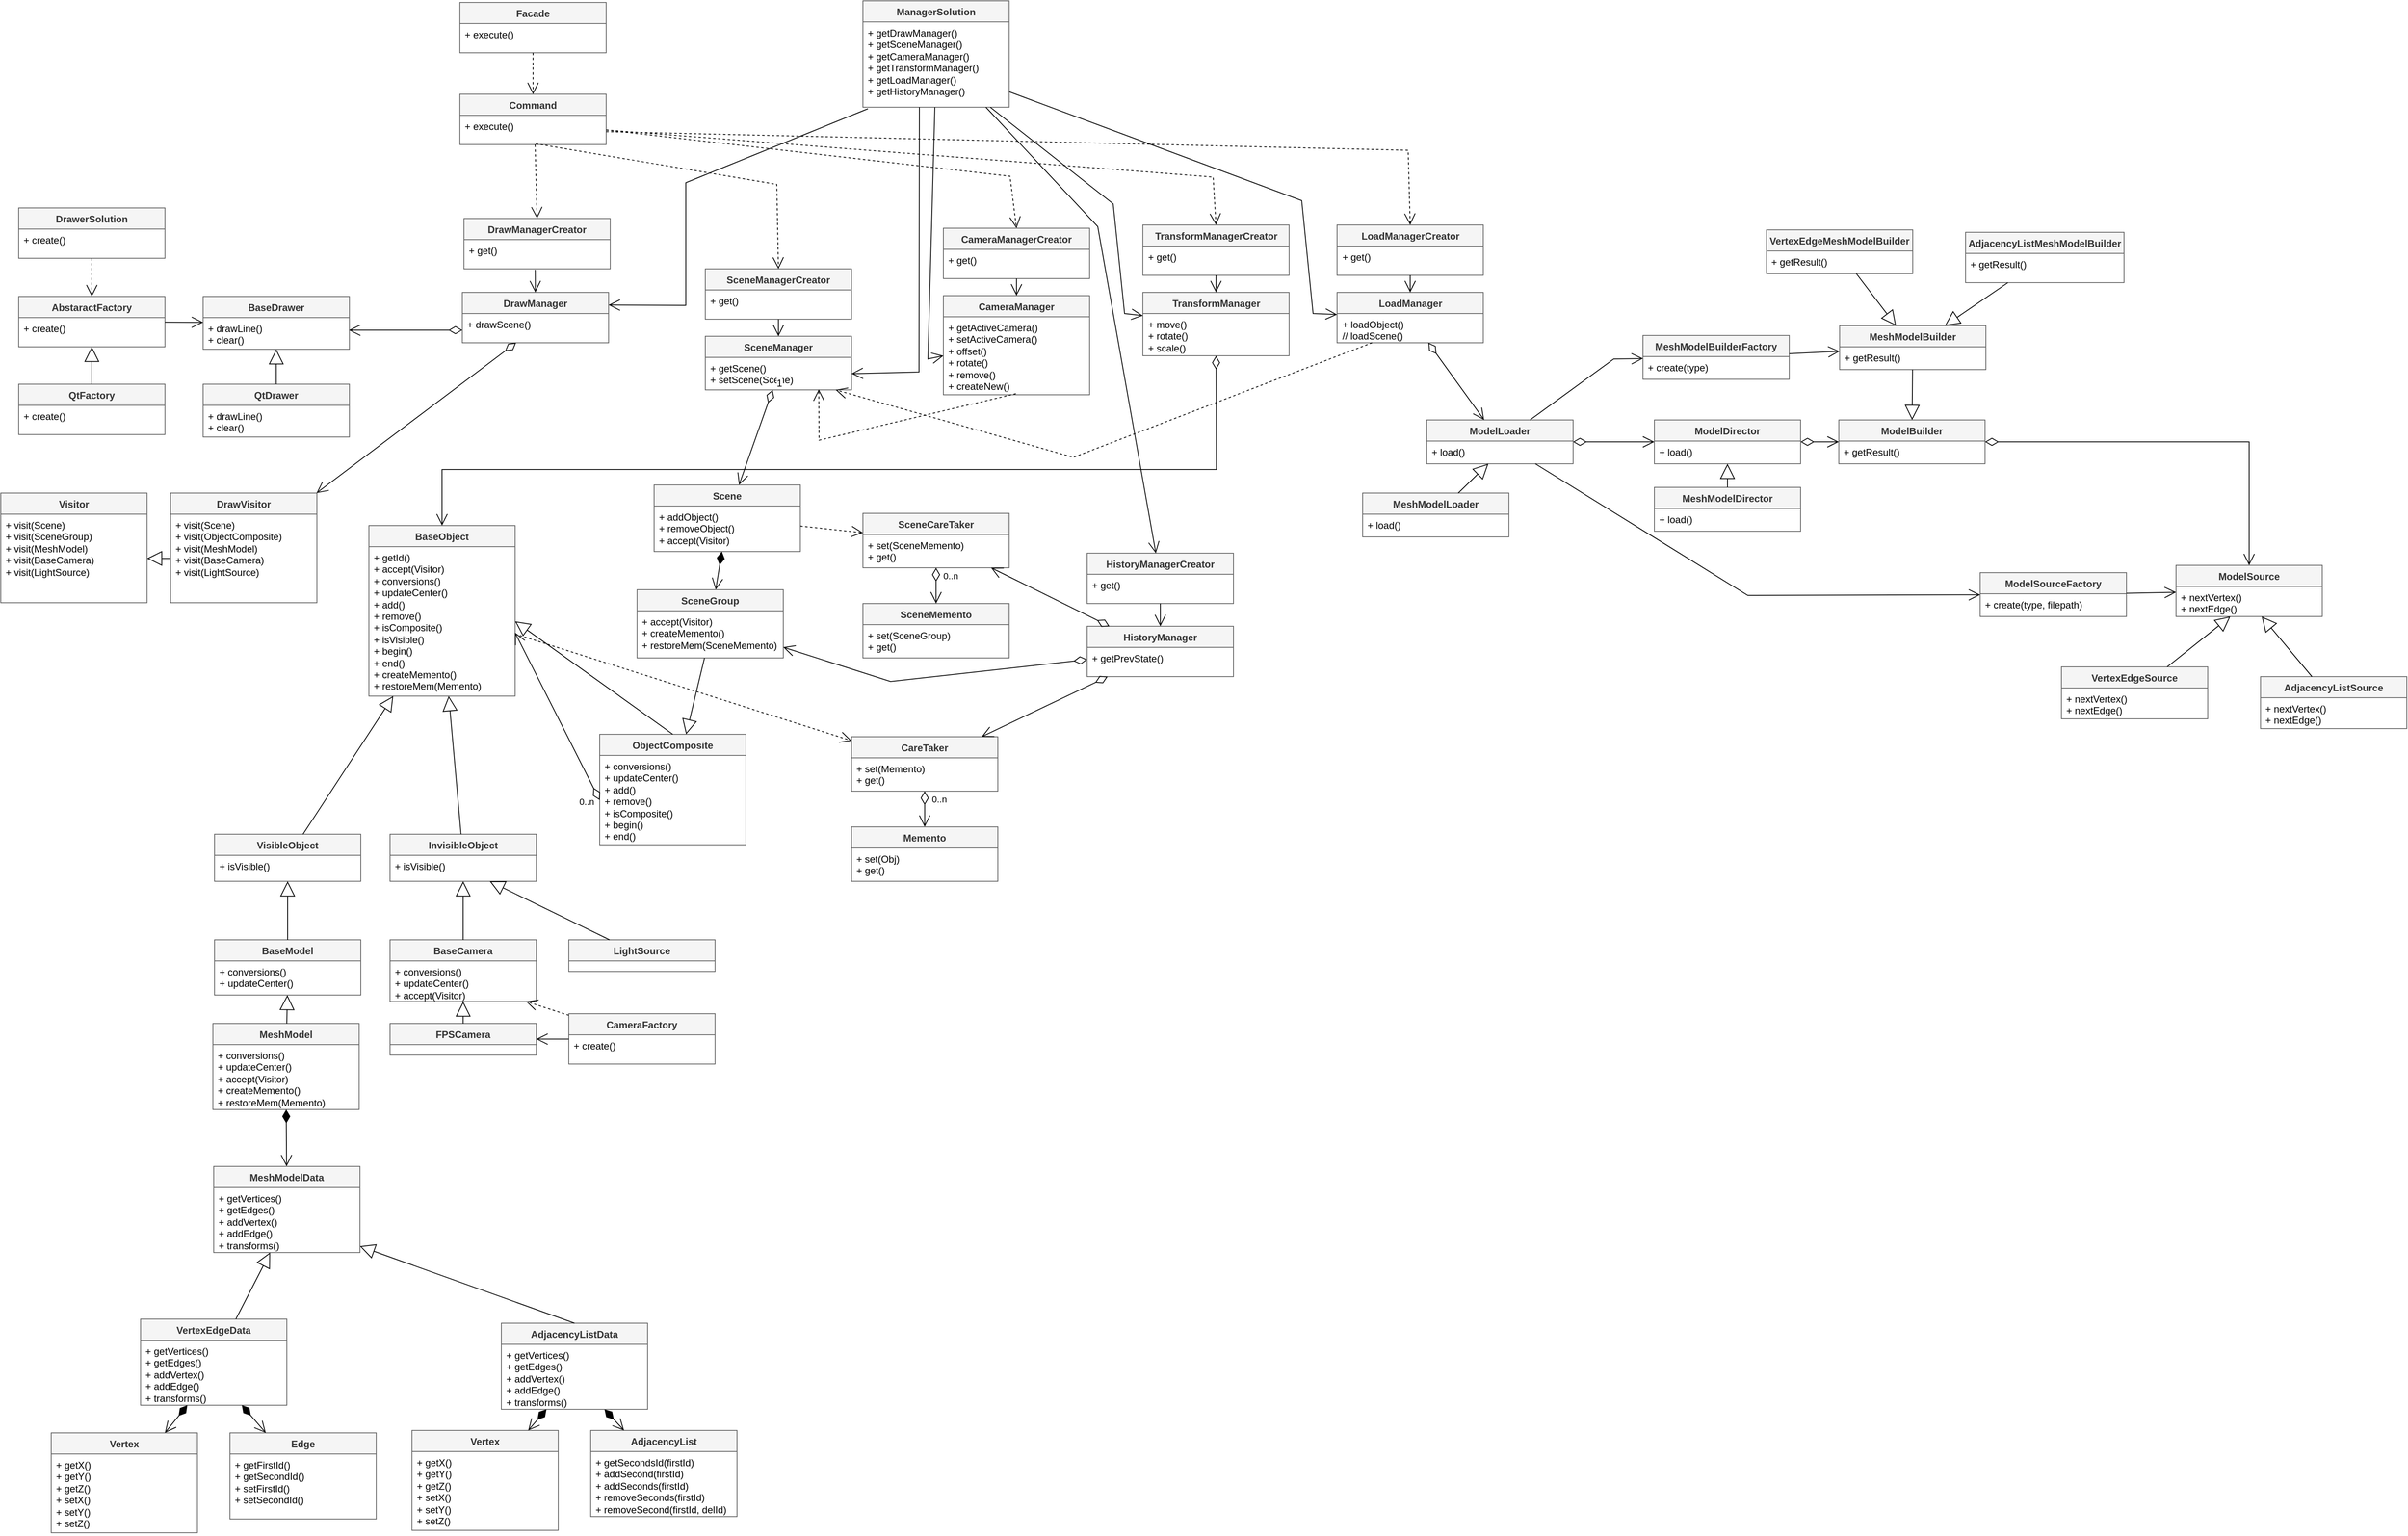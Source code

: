 <mxfile version="24.2.5" type="device">
  <diagram name="Страница — 1" id="cygSds8JNJoEIRUXPQ7s">
    <mxGraphModel dx="1124" dy="866" grid="0" gridSize="10" guides="1" tooltips="1" connect="1" arrows="1" fold="1" page="1" pageScale="1" pageWidth="3000" pageHeight="2000" background="#ffffff" math="0" shadow="0">
      <root>
        <mxCell id="0" />
        <mxCell id="1" parent="0" />
        <mxCell id="K6JVQ4ukWJz7yhhoaXM_-44" value="Facade" style="swimlane;fontStyle=1;align=center;verticalAlign=top;childLayout=stackLayout;horizontal=1;startSize=26;horizontalStack=0;resizeParent=1;resizeParentMax=0;resizeLast=0;collapsible=1;marginBottom=0;whiteSpace=wrap;html=1;fillColor=#f5f5f5;strokeColor=#666666;fontColor=#333333;" vertex="1" parent="1">
          <mxGeometry x="580" y="20" width="180" height="62" as="geometry" />
        </mxCell>
        <mxCell id="K6JVQ4ukWJz7yhhoaXM_-45" value="+ execute&lt;span style=&quot;background-color: initial;&quot;&gt;()&lt;/span&gt;" style="text;align=left;verticalAlign=top;spacingLeft=4;spacingRight=4;overflow=hidden;rotatable=0;points=[[0,0.5],[1,0.5]];portConstraint=eastwest;whiteSpace=wrap;html=1;fillColor=none;fontColor=#000000;" vertex="1" parent="K6JVQ4ukWJz7yhhoaXM_-44">
          <mxGeometry y="26" width="180" height="36" as="geometry" />
        </mxCell>
        <mxCell id="K6JVQ4ukWJz7yhhoaXM_-49" value="Command" style="swimlane;fontStyle=1;align=center;verticalAlign=top;childLayout=stackLayout;horizontal=1;startSize=26;horizontalStack=0;resizeParent=1;resizeParentMax=0;resizeLast=0;collapsible=1;marginBottom=0;whiteSpace=wrap;html=1;fillColor=#f5f5f5;strokeColor=#666666;fontColor=#333333;" vertex="1" parent="1">
          <mxGeometry x="580" y="133" width="180" height="62" as="geometry" />
        </mxCell>
        <mxCell id="K6JVQ4ukWJz7yhhoaXM_-50" value="+ execute&lt;span style=&quot;background-color: initial;&quot;&gt;()&lt;/span&gt;" style="text;align=left;verticalAlign=top;spacingLeft=4;spacingRight=4;overflow=hidden;rotatable=0;points=[[0,0.5],[1,0.5]];portConstraint=eastwest;whiteSpace=wrap;html=1;fillColor=none;fontColor=#000000;" vertex="1" parent="K6JVQ4ukWJz7yhhoaXM_-49">
          <mxGeometry y="26" width="180" height="36" as="geometry" />
        </mxCell>
        <mxCell id="K6JVQ4ukWJz7yhhoaXM_-52" value="" style="endArrow=open;endSize=12;dashed=1;html=1;rounded=0;fontSize=12;curved=1;entryX=0.5;entryY=0;entryDx=0;entryDy=0;" edge="1" parent="1" source="K6JVQ4ukWJz7yhhoaXM_-45" target="K6JVQ4ukWJz7yhhoaXM_-49">
          <mxGeometry width="160" relative="1" as="geometry">
            <mxPoint x="770" y="160" as="sourcePoint" />
            <mxPoint x="930" y="160" as="targetPoint" />
          </mxGeometry>
        </mxCell>
        <mxCell id="K6JVQ4ukWJz7yhhoaXM_-53" value="ManagerSolution" style="swimlane;fontStyle=1;align=center;verticalAlign=top;childLayout=stackLayout;horizontal=1;startSize=26;horizontalStack=0;resizeParent=1;resizeParentMax=0;resizeLast=0;collapsible=1;marginBottom=0;whiteSpace=wrap;html=1;fillColor=#f5f5f5;strokeColor=#666666;fontColor=#333333;" vertex="1" parent="1">
          <mxGeometry x="1076" y="18" width="180" height="131" as="geometry" />
        </mxCell>
        <mxCell id="K6JVQ4ukWJz7yhhoaXM_-54" value="&lt;div&gt;+ getDrawManager()&lt;br&gt;&lt;/div&gt;+ getSceneManager()&lt;div&gt;+ getCameraManager()&lt;br&gt;&lt;/div&gt;&lt;div&gt;+ getTransformManager()&lt;br&gt;&lt;/div&gt;&lt;div&gt;+ getLoadManager()&lt;br&gt;&lt;/div&gt;&lt;div&gt;+ getHistoryManager()&lt;br&gt;&lt;/div&gt;" style="text;align=left;verticalAlign=top;spacingLeft=4;spacingRight=4;overflow=hidden;rotatable=0;points=[[0,0.5],[1,0.5]];portConstraint=eastwest;whiteSpace=wrap;html=1;fillColor=none;fontColor=#000000;" vertex="1" parent="K6JVQ4ukWJz7yhhoaXM_-53">
          <mxGeometry y="26" width="180" height="105" as="geometry" />
        </mxCell>
        <mxCell id="K6JVQ4ukWJz7yhhoaXM_-55" value="SceneManager" style="swimlane;fontStyle=1;align=center;verticalAlign=top;childLayout=stackLayout;horizontal=1;startSize=26;horizontalStack=0;resizeParent=1;resizeParentMax=0;resizeLast=0;collapsible=1;marginBottom=0;whiteSpace=wrap;html=1;fillColor=#f5f5f5;strokeColor=#666666;fontColor=#333333;" vertex="1" parent="1">
          <mxGeometry x="882" y="431" width="180" height="66" as="geometry" />
        </mxCell>
        <mxCell id="K6JVQ4ukWJz7yhhoaXM_-56" value="+ getScene()&lt;div&gt;+ setScene(Scene)&lt;/div&gt;&lt;div&gt;&lt;br&gt;&lt;/div&gt;" style="text;align=left;verticalAlign=top;spacingLeft=4;spacingRight=4;overflow=hidden;rotatable=0;points=[[0,0.5],[1,0.5]];portConstraint=eastwest;whiteSpace=wrap;html=1;fillColor=none;fontColor=#000000;" vertex="1" parent="K6JVQ4ukWJz7yhhoaXM_-55">
          <mxGeometry y="26" width="180" height="40" as="geometry" />
        </mxCell>
        <mxCell id="K6JVQ4ukWJz7yhhoaXM_-57" value="DrawManager" style="swimlane;fontStyle=1;align=center;verticalAlign=top;childLayout=stackLayout;horizontal=1;startSize=26;horizontalStack=0;resizeParent=1;resizeParentMax=0;resizeLast=0;collapsible=1;marginBottom=0;whiteSpace=wrap;html=1;fillColor=#f5f5f5;strokeColor=#666666;fontColor=#333333;" vertex="1" parent="1">
          <mxGeometry x="583" y="377" width="180" height="62" as="geometry" />
        </mxCell>
        <mxCell id="K6JVQ4ukWJz7yhhoaXM_-58" value="+ drawScene()" style="text;align=left;verticalAlign=top;spacingLeft=4;spacingRight=4;overflow=hidden;rotatable=0;points=[[0,0.5],[1,0.5]];portConstraint=eastwest;whiteSpace=wrap;html=1;fillColor=none;fontColor=#000000;" vertex="1" parent="K6JVQ4ukWJz7yhhoaXM_-57">
          <mxGeometry y="26" width="180" height="36" as="geometry" />
        </mxCell>
        <mxCell id="K6JVQ4ukWJz7yhhoaXM_-61" value="CameraManager" style="swimlane;fontStyle=1;align=center;verticalAlign=top;childLayout=stackLayout;horizontal=1;startSize=26;horizontalStack=0;resizeParent=1;resizeParentMax=0;resizeLast=0;collapsible=1;marginBottom=0;whiteSpace=wrap;html=1;fillColor=#f5f5f5;strokeColor=#666666;fontColor=#333333;" vertex="1" parent="1">
          <mxGeometry x="1175" y="381" width="180" height="122" as="geometry" />
        </mxCell>
        <mxCell id="K6JVQ4ukWJz7yhhoaXM_-62" value="&lt;div&gt;+ getActiveCamera()&lt;/div&gt;&lt;div&gt;+ setActiveCamera()&lt;/div&gt;&lt;div&gt;+ offset()&lt;/div&gt;&lt;div&gt;+ rotate()&lt;/div&gt;&lt;div&gt;+ remove()&lt;/div&gt;&lt;div&gt;+ createNew()&lt;/div&gt;" style="text;align=left;verticalAlign=top;spacingLeft=4;spacingRight=4;overflow=hidden;rotatable=0;points=[[0,0.5],[1,0.5]];portConstraint=eastwest;whiteSpace=wrap;html=1;fillColor=none;fontColor=#000000;" vertex="1" parent="K6JVQ4ukWJz7yhhoaXM_-61">
          <mxGeometry y="26" width="180" height="96" as="geometry" />
        </mxCell>
        <mxCell id="K6JVQ4ukWJz7yhhoaXM_-63" value="TransformManager" style="swimlane;fontStyle=1;align=center;verticalAlign=top;childLayout=stackLayout;horizontal=1;startSize=26;horizontalStack=0;resizeParent=1;resizeParentMax=0;resizeLast=0;collapsible=1;marginBottom=0;whiteSpace=wrap;html=1;fillColor=#f5f5f5;strokeColor=#666666;fontColor=#333333;" vertex="1" parent="1">
          <mxGeometry x="1420.5" y="377" width="180" height="78" as="geometry" />
        </mxCell>
        <mxCell id="K6JVQ4ukWJz7yhhoaXM_-64" value="+ move()&lt;div&gt;+ rotate()&lt;/div&gt;&lt;div&gt;+ scale()&lt;/div&gt;" style="text;align=left;verticalAlign=top;spacingLeft=4;spacingRight=4;overflow=hidden;rotatable=0;points=[[0,0.5],[1,0.5]];portConstraint=eastwest;whiteSpace=wrap;html=1;fillColor=none;fontColor=#000000;" vertex="1" parent="K6JVQ4ukWJz7yhhoaXM_-63">
          <mxGeometry y="26" width="180" height="52" as="geometry" />
        </mxCell>
        <mxCell id="K6JVQ4ukWJz7yhhoaXM_-65" value="LoadManager" style="swimlane;fontStyle=1;align=center;verticalAlign=top;childLayout=stackLayout;horizontal=1;startSize=26;horizontalStack=0;resizeParent=1;resizeParentMax=0;resizeLast=0;collapsible=1;marginBottom=0;whiteSpace=wrap;html=1;fillColor=#f5f5f5;strokeColor=#666666;fontColor=#333333;" vertex="1" parent="1">
          <mxGeometry x="1659.5" y="377" width="180" height="62" as="geometry" />
        </mxCell>
        <mxCell id="K6JVQ4ukWJz7yhhoaXM_-66" value="+ loadObject()&lt;div&gt;// loadScene()&lt;/div&gt;" style="text;align=left;verticalAlign=top;spacingLeft=4;spacingRight=4;overflow=hidden;rotatable=0;points=[[0,0.5],[1,0.5]];portConstraint=eastwest;whiteSpace=wrap;html=1;fillColor=none;fontColor=#000000;" vertex="1" parent="K6JVQ4ukWJz7yhhoaXM_-65">
          <mxGeometry y="26" width="180" height="36" as="geometry" />
        </mxCell>
        <mxCell id="K6JVQ4ukWJz7yhhoaXM_-73" value="DrawManagerCreator" style="swimlane;fontStyle=1;align=center;verticalAlign=top;childLayout=stackLayout;horizontal=1;startSize=26;horizontalStack=0;resizeParent=1;resizeParentMax=0;resizeLast=0;collapsible=1;marginBottom=0;whiteSpace=wrap;html=1;fillColor=#f5f5f5;strokeColor=#666666;fontColor=#333333;" vertex="1" parent="1">
          <mxGeometry x="585" y="286" width="180" height="62" as="geometry" />
        </mxCell>
        <mxCell id="K6JVQ4ukWJz7yhhoaXM_-74" value="+ get()" style="text;align=left;verticalAlign=top;spacingLeft=4;spacingRight=4;overflow=hidden;rotatable=0;points=[[0,0.5],[1,0.5]];portConstraint=eastwest;whiteSpace=wrap;html=1;fillColor=none;fontColor=#000000;" vertex="1" parent="K6JVQ4ukWJz7yhhoaXM_-73">
          <mxGeometry y="26" width="180" height="36" as="geometry" />
        </mxCell>
        <mxCell id="K6JVQ4ukWJz7yhhoaXM_-75" value="SceneManagerCreator" style="swimlane;fontStyle=1;align=center;verticalAlign=top;childLayout=stackLayout;horizontal=1;startSize=26;horizontalStack=0;resizeParent=1;resizeParentMax=0;resizeLast=0;collapsible=1;marginBottom=0;whiteSpace=wrap;html=1;fillColor=#f5f5f5;strokeColor=#666666;fontColor=#333333;" vertex="1" parent="1">
          <mxGeometry x="882" y="348" width="180" height="62" as="geometry" />
        </mxCell>
        <mxCell id="K6JVQ4ukWJz7yhhoaXM_-76" value="+ get()" style="text;align=left;verticalAlign=top;spacingLeft=4;spacingRight=4;overflow=hidden;rotatable=0;points=[[0,0.5],[1,0.5]];portConstraint=eastwest;whiteSpace=wrap;html=1;fillColor=none;fontColor=#000000;" vertex="1" parent="K6JVQ4ukWJz7yhhoaXM_-75">
          <mxGeometry y="26" width="180" height="36" as="geometry" />
        </mxCell>
        <mxCell id="K6JVQ4ukWJz7yhhoaXM_-77" value="CameraManagerCreator" style="swimlane;fontStyle=1;align=center;verticalAlign=top;childLayout=stackLayout;horizontal=1;startSize=26;horizontalStack=0;resizeParent=1;resizeParentMax=0;resizeLast=0;collapsible=1;marginBottom=0;whiteSpace=wrap;html=1;fillColor=#f5f5f5;strokeColor=#666666;fontColor=#333333;" vertex="1" parent="1">
          <mxGeometry x="1175" y="298" width="180" height="62" as="geometry" />
        </mxCell>
        <mxCell id="K6JVQ4ukWJz7yhhoaXM_-78" value="+ get()" style="text;align=left;verticalAlign=top;spacingLeft=4;spacingRight=4;overflow=hidden;rotatable=0;points=[[0,0.5],[1,0.5]];portConstraint=eastwest;whiteSpace=wrap;html=1;fillColor=none;fontColor=#000000;" vertex="1" parent="K6JVQ4ukWJz7yhhoaXM_-77">
          <mxGeometry y="26" width="180" height="36" as="geometry" />
        </mxCell>
        <mxCell id="K6JVQ4ukWJz7yhhoaXM_-79" value="TransformManagerCreator" style="swimlane;fontStyle=1;align=center;verticalAlign=top;childLayout=stackLayout;horizontal=1;startSize=26;horizontalStack=0;resizeParent=1;resizeParentMax=0;resizeLast=0;collapsible=1;marginBottom=0;whiteSpace=wrap;html=1;fillColor=#f5f5f5;strokeColor=#666666;fontColor=#333333;" vertex="1" parent="1">
          <mxGeometry x="1420.5" y="294" width="180" height="62" as="geometry" />
        </mxCell>
        <mxCell id="K6JVQ4ukWJz7yhhoaXM_-80" value="+ get()" style="text;align=left;verticalAlign=top;spacingLeft=4;spacingRight=4;overflow=hidden;rotatable=0;points=[[0,0.5],[1,0.5]];portConstraint=eastwest;whiteSpace=wrap;html=1;fillColor=none;fontColor=#000000;" vertex="1" parent="K6JVQ4ukWJz7yhhoaXM_-79">
          <mxGeometry y="26" width="180" height="36" as="geometry" />
        </mxCell>
        <mxCell id="K6JVQ4ukWJz7yhhoaXM_-81" value="LoadManagerCreator" style="swimlane;fontStyle=1;align=center;verticalAlign=top;childLayout=stackLayout;horizontal=1;startSize=26;horizontalStack=0;resizeParent=1;resizeParentMax=0;resizeLast=0;collapsible=1;marginBottom=0;whiteSpace=wrap;html=1;fillColor=#f5f5f5;strokeColor=#666666;fontColor=#333333;" vertex="1" parent="1">
          <mxGeometry x="1659.5" y="294" width="180" height="62" as="geometry" />
        </mxCell>
        <mxCell id="K6JVQ4ukWJz7yhhoaXM_-82" value="+ get()" style="text;align=left;verticalAlign=top;spacingLeft=4;spacingRight=4;overflow=hidden;rotatable=0;points=[[0,0.5],[1,0.5]];portConstraint=eastwest;whiteSpace=wrap;html=1;fillColor=none;fontColor=#000000;" vertex="1" parent="K6JVQ4ukWJz7yhhoaXM_-81">
          <mxGeometry y="26" width="180" height="36" as="geometry" />
        </mxCell>
        <mxCell id="K6JVQ4ukWJz7yhhoaXM_-85" value="" style="endArrow=open;endFill=1;endSize=12;html=1;rounded=0;fontSize=12;curved=1;exitX=0.487;exitY=1.03;exitDx=0;exitDy=0;exitPerimeter=0;" edge="1" parent="1" source="K6JVQ4ukWJz7yhhoaXM_-74" target="K6JVQ4ukWJz7yhhoaXM_-57">
          <mxGeometry width="160" relative="1" as="geometry">
            <mxPoint x="849" y="388" as="sourcePoint" />
            <mxPoint x="1009" y="388" as="targetPoint" />
          </mxGeometry>
        </mxCell>
        <mxCell id="K6JVQ4ukWJz7yhhoaXM_-86" value="" style="endArrow=open;endFill=1;endSize=12;html=1;rounded=0;fontSize=12;curved=1;entryX=0.5;entryY=0;entryDx=0;entryDy=0;" edge="1" parent="1" source="K6JVQ4ukWJz7yhhoaXM_-76" target="K6JVQ4ukWJz7yhhoaXM_-55">
          <mxGeometry width="160" relative="1" as="geometry">
            <mxPoint x="1030" y="292" as="sourcePoint" />
            <mxPoint x="1190" y="292" as="targetPoint" />
          </mxGeometry>
        </mxCell>
        <mxCell id="K6JVQ4ukWJz7yhhoaXM_-88" value="" style="endArrow=open;endFill=1;endSize=12;html=1;rounded=0;fontSize=12;curved=1;" edge="1" parent="1" source="K6JVQ4ukWJz7yhhoaXM_-78" target="K6JVQ4ukWJz7yhhoaXM_-61">
          <mxGeometry width="160" relative="1" as="geometry">
            <mxPoint x="1230" y="352" as="sourcePoint" />
            <mxPoint x="1390" y="352" as="targetPoint" />
          </mxGeometry>
        </mxCell>
        <mxCell id="K6JVQ4ukWJz7yhhoaXM_-89" value="" style="endArrow=open;endFill=1;endSize=12;html=1;rounded=0;fontSize=12;curved=1;" edge="1" parent="1" source="K6JVQ4ukWJz7yhhoaXM_-80" target="K6JVQ4ukWJz7yhhoaXM_-63">
          <mxGeometry width="160" relative="1" as="geometry">
            <mxPoint x="1317" y="452" as="sourcePoint" />
            <mxPoint x="1477" y="452" as="targetPoint" />
          </mxGeometry>
        </mxCell>
        <mxCell id="K6JVQ4ukWJz7yhhoaXM_-90" value="" style="endArrow=open;endFill=1;endSize=12;html=1;rounded=0;fontSize=12;curved=1;" edge="1" parent="1" source="K6JVQ4ukWJz7yhhoaXM_-82" target="K6JVQ4ukWJz7yhhoaXM_-65">
          <mxGeometry width="160" relative="1" as="geometry">
            <mxPoint x="1486" y="452" as="sourcePoint" />
            <mxPoint x="1646" y="452" as="targetPoint" />
          </mxGeometry>
        </mxCell>
        <mxCell id="K6JVQ4ukWJz7yhhoaXM_-91" value="" style="endArrow=open;endFill=1;endSize=12;html=1;rounded=0;fontSize=12;curved=0;exitX=0.034;exitY=1.018;exitDx=0;exitDy=0;exitPerimeter=0;entryX=1;entryY=0.25;entryDx=0;entryDy=0;" edge="1" parent="1" source="K6JVQ4ukWJz7yhhoaXM_-54" target="K6JVQ4ukWJz7yhhoaXM_-57">
          <mxGeometry width="160" relative="1" as="geometry">
            <mxPoint x="1037" y="374" as="sourcePoint" />
            <mxPoint x="1197" y="374" as="targetPoint" />
            <Array as="points">
              <mxPoint x="858" y="242" />
              <mxPoint x="858" y="393" />
            </Array>
          </mxGeometry>
        </mxCell>
        <mxCell id="K6JVQ4ukWJz7yhhoaXM_-92" value="" style="endArrow=open;endFill=1;endSize=12;html=1;rounded=0;fontSize=12;entryX=0;entryY=0.5;entryDx=0;entryDy=0;" edge="1" parent="1" source="K6JVQ4ukWJz7yhhoaXM_-54" target="K6JVQ4ukWJz7yhhoaXM_-62">
          <mxGeometry width="160" relative="1" as="geometry">
            <mxPoint x="1156" y="173" as="sourcePoint" />
            <mxPoint x="1145" y="426" as="targetPoint" />
            <Array as="points">
              <mxPoint x="1156" y="459" />
            </Array>
          </mxGeometry>
        </mxCell>
        <mxCell id="K6JVQ4ukWJz7yhhoaXM_-94" value="" style="endArrow=open;endFill=1;endSize=12;html=1;rounded=0;fontSize=12;curved=0;" edge="1" parent="1" source="K6JVQ4ukWJz7yhhoaXM_-54" target="K6JVQ4ukWJz7yhhoaXM_-63">
          <mxGeometry width="160" relative="1" as="geometry">
            <mxPoint x="1304" y="339" as="sourcePoint" />
            <mxPoint x="1464" y="339" as="targetPoint" />
            <Array as="points">
              <mxPoint x="1384" y="268" />
              <mxPoint x="1398" y="403" />
            </Array>
          </mxGeometry>
        </mxCell>
        <mxCell id="K6JVQ4ukWJz7yhhoaXM_-95" value="" style="endArrow=open;endFill=1;endSize=12;html=1;rounded=0;fontSize=12;curved=0;" edge="1" parent="1" source="K6JVQ4ukWJz7yhhoaXM_-54" target="K6JVQ4ukWJz7yhhoaXM_-65">
          <mxGeometry width="160" relative="1" as="geometry">
            <mxPoint x="1335" y="339" as="sourcePoint" />
            <mxPoint x="1495" y="339" as="targetPoint" />
            <Array as="points">
              <mxPoint x="1616" y="264" />
              <mxPoint x="1630" y="403" />
            </Array>
          </mxGeometry>
        </mxCell>
        <mxCell id="K6JVQ4ukWJz7yhhoaXM_-96" value="" style="endArrow=open;endSize=12;dashed=1;html=1;rounded=0;fontSize=12;curved=1;exitX=0.514;exitY=1;exitDx=0;exitDy=0;exitPerimeter=0;entryX=0.5;entryY=0;entryDx=0;entryDy=0;" edge="1" parent="1" source="K6JVQ4ukWJz7yhhoaXM_-50" target="K6JVQ4ukWJz7yhhoaXM_-73">
          <mxGeometry width="160" relative="1" as="geometry">
            <mxPoint x="860" y="339" as="sourcePoint" />
            <mxPoint x="1020" y="339" as="targetPoint" />
          </mxGeometry>
        </mxCell>
        <mxCell id="K6JVQ4ukWJz7yhhoaXM_-97" value="" style="endArrow=open;endSize=12;dashed=1;html=1;rounded=0;fontSize=12;curved=0;exitX=0.519;exitY=0.972;exitDx=0;exitDy=0;exitPerimeter=0;entryX=0.5;entryY=0;entryDx=0;entryDy=0;" edge="1" parent="1" source="K6JVQ4ukWJz7yhhoaXM_-50" target="K6JVQ4ukWJz7yhhoaXM_-75">
          <mxGeometry width="160" relative="1" as="geometry">
            <mxPoint x="908" y="339" as="sourcePoint" />
            <mxPoint x="1068" y="339" as="targetPoint" />
            <Array as="points">
              <mxPoint x="970" y="244" />
            </Array>
          </mxGeometry>
        </mxCell>
        <mxCell id="K6JVQ4ukWJz7yhhoaXM_-98" value="" style="endArrow=open;endSize=12;dashed=1;html=1;rounded=0;fontSize=12;curved=0;exitX=1;exitY=0.5;exitDx=0;exitDy=0;entryX=0.5;entryY=0;entryDx=0;entryDy=0;" edge="1" parent="1" source="K6JVQ4ukWJz7yhhoaXM_-50" target="K6JVQ4ukWJz7yhhoaXM_-77">
          <mxGeometry width="160" relative="1" as="geometry">
            <mxPoint x="1062" y="339" as="sourcePoint" />
            <mxPoint x="1222" y="339" as="targetPoint" />
            <Array as="points">
              <mxPoint x="1257" y="234" />
            </Array>
          </mxGeometry>
        </mxCell>
        <mxCell id="K6JVQ4ukWJz7yhhoaXM_-99" value="" style="endArrow=open;endSize=12;dashed=1;html=1;rounded=0;fontSize=12;curved=0;exitX=1;exitY=0.5;exitDx=0;exitDy=0;entryX=0.5;entryY=0;entryDx=0;entryDy=0;" edge="1" parent="1" source="K6JVQ4ukWJz7yhhoaXM_-50" target="K6JVQ4ukWJz7yhhoaXM_-79">
          <mxGeometry width="160" relative="1" as="geometry">
            <mxPoint x="1062" y="339" as="sourcePoint" />
            <mxPoint x="1222" y="339" as="targetPoint" />
            <Array as="points">
              <mxPoint x="1507" y="235" />
            </Array>
          </mxGeometry>
        </mxCell>
        <mxCell id="K6JVQ4ukWJz7yhhoaXM_-100" value="" style="endArrow=open;endSize=12;dashed=1;html=1;rounded=0;fontSize=12;curved=0;entryX=0.5;entryY=0;entryDx=0;entryDy=0;" edge="1" parent="1" source="K6JVQ4ukWJz7yhhoaXM_-50" target="K6JVQ4ukWJz7yhhoaXM_-81">
          <mxGeometry width="160" relative="1" as="geometry">
            <mxPoint x="998" y="339" as="sourcePoint" />
            <mxPoint x="1158" y="339" as="targetPoint" />
            <Array as="points">
              <mxPoint x="1747" y="202" />
            </Array>
          </mxGeometry>
        </mxCell>
        <mxCell id="K6JVQ4ukWJz7yhhoaXM_-101" value="" style="endArrow=open;endFill=1;endSize=12;html=1;rounded=0;fontSize=12;curved=0;exitX=0.386;exitY=1;exitDx=0;exitDy=0;exitPerimeter=0;entryX=1;entryY=0.5;entryDx=0;entryDy=0;" edge="1" parent="1" source="K6JVQ4ukWJz7yhhoaXM_-54" target="K6JVQ4ukWJz7yhhoaXM_-56">
          <mxGeometry width="160" relative="1" as="geometry">
            <mxPoint x="1178" y="178" as="sourcePoint" />
            <mxPoint x="1372" y="340" as="targetPoint" />
            <Array as="points">
              <mxPoint x="1145" y="475" />
            </Array>
          </mxGeometry>
        </mxCell>
        <mxCell id="K6JVQ4ukWJz7yhhoaXM_-102" value="DrawerSolution" style="swimlane;fontStyle=1;align=center;verticalAlign=top;childLayout=stackLayout;horizontal=1;startSize=26;horizontalStack=0;resizeParent=1;resizeParentMax=0;resizeLast=0;collapsible=1;marginBottom=0;whiteSpace=wrap;html=1;fillColor=#f5f5f5;strokeColor=#666666;fontColor=#333333;" vertex="1" parent="1">
          <mxGeometry x="37" y="273" width="180" height="62" as="geometry" />
        </mxCell>
        <mxCell id="K6JVQ4ukWJz7yhhoaXM_-103" value="+ create()" style="text;align=left;verticalAlign=top;spacingLeft=4;spacingRight=4;overflow=hidden;rotatable=0;points=[[0,0.5],[1,0.5]];portConstraint=eastwest;whiteSpace=wrap;html=1;fillColor=none;fontColor=#000000;" vertex="1" parent="K6JVQ4ukWJz7yhhoaXM_-102">
          <mxGeometry y="26" width="180" height="36" as="geometry" />
        </mxCell>
        <mxCell id="K6JVQ4ukWJz7yhhoaXM_-107" value="QtFactory" style="swimlane;fontStyle=1;align=center;verticalAlign=top;childLayout=stackLayout;horizontal=1;startSize=26;horizontalStack=0;resizeParent=1;resizeParentMax=0;resizeLast=0;collapsible=1;marginBottom=0;whiteSpace=wrap;html=1;fillColor=#f5f5f5;strokeColor=#666666;fontColor=#333333;" vertex="1" parent="1">
          <mxGeometry x="37" y="490" width="180" height="62" as="geometry" />
        </mxCell>
        <mxCell id="K6JVQ4ukWJz7yhhoaXM_-108" value="+ create()" style="text;align=left;verticalAlign=top;spacingLeft=4;spacingRight=4;overflow=hidden;rotatable=0;points=[[0,0.5],[1,0.5]];portConstraint=eastwest;whiteSpace=wrap;html=1;fillColor=none;fontColor=#000000;" vertex="1" parent="K6JVQ4ukWJz7yhhoaXM_-107">
          <mxGeometry y="26" width="180" height="36" as="geometry" />
        </mxCell>
        <mxCell id="K6JVQ4ukWJz7yhhoaXM_-109" value="QtDrawer" style="swimlane;fontStyle=1;align=center;verticalAlign=top;childLayout=stackLayout;horizontal=1;startSize=26;horizontalStack=0;resizeParent=1;resizeParentMax=0;resizeLast=0;collapsible=1;marginBottom=0;whiteSpace=wrap;html=1;fillColor=#f5f5f5;strokeColor=#666666;fontColor=#333333;" vertex="1" parent="1">
          <mxGeometry x="264" y="490" width="180" height="65" as="geometry" />
        </mxCell>
        <mxCell id="K6JVQ4ukWJz7yhhoaXM_-110" value="+ drawLine()&lt;div&gt;+ clear()&lt;/div&gt;" style="text;align=left;verticalAlign=top;spacingLeft=4;spacingRight=4;overflow=hidden;rotatable=0;points=[[0,0.5],[1,0.5]];portConstraint=eastwest;whiteSpace=wrap;html=1;fillColor=none;fontColor=#000000;" vertex="1" parent="K6JVQ4ukWJz7yhhoaXM_-109">
          <mxGeometry y="26" width="180" height="39" as="geometry" />
        </mxCell>
        <mxCell id="K6JVQ4ukWJz7yhhoaXM_-114" value="AbstaractFactory" style="swimlane;fontStyle=1;align=center;verticalAlign=top;childLayout=stackLayout;horizontal=1;startSize=26;horizontalStack=0;resizeParent=1;resizeParentMax=0;resizeLast=0;collapsible=1;marginBottom=0;whiteSpace=wrap;html=1;fillColor=#f5f5f5;strokeColor=#666666;fontColor=#333333;" vertex="1" parent="1">
          <mxGeometry x="37" y="382" width="180" height="62" as="geometry" />
        </mxCell>
        <mxCell id="K6JVQ4ukWJz7yhhoaXM_-115" value="+ create()" style="text;align=left;verticalAlign=top;spacingLeft=4;spacingRight=4;overflow=hidden;rotatable=0;points=[[0,0.5],[1,0.5]];portConstraint=eastwest;whiteSpace=wrap;html=1;fillColor=none;fontColor=#000000;" vertex="1" parent="K6JVQ4ukWJz7yhhoaXM_-114">
          <mxGeometry y="26" width="180" height="36" as="geometry" />
        </mxCell>
        <mxCell id="K6JVQ4ukWJz7yhhoaXM_-116" value="BaseDrawer" style="swimlane;fontStyle=1;align=center;verticalAlign=top;childLayout=stackLayout;horizontal=1;startSize=26;horizontalStack=0;resizeParent=1;resizeParentMax=0;resizeLast=0;collapsible=1;marginBottom=0;whiteSpace=wrap;html=1;fillColor=#f5f5f5;strokeColor=#666666;fontColor=#333333;" vertex="1" parent="1">
          <mxGeometry x="264" y="382" width="180" height="65" as="geometry" />
        </mxCell>
        <mxCell id="K6JVQ4ukWJz7yhhoaXM_-117" value="+ drawLine()&lt;div&gt;+ clear()&lt;/div&gt;" style="text;align=left;verticalAlign=top;spacingLeft=4;spacingRight=4;overflow=hidden;rotatable=0;points=[[0,0.5],[1,0.5]];portConstraint=eastwest;whiteSpace=wrap;html=1;fillColor=none;fontColor=#000000;" vertex="1" parent="K6JVQ4ukWJz7yhhoaXM_-116">
          <mxGeometry y="26" width="180" height="39" as="geometry" />
        </mxCell>
        <mxCell id="K6JVQ4ukWJz7yhhoaXM_-118" value="" style="endArrow=open;endFill=1;endSize=12;html=1;rounded=0;fontSize=12;curved=1;" edge="1" source="K6JVQ4ukWJz7yhhoaXM_-114" target="K6JVQ4ukWJz7yhhoaXM_-116" parent="1">
          <mxGeometry width="160" relative="1" as="geometry">
            <mxPoint x="246" y="423" as="sourcePoint" />
            <mxPoint x="406" y="423" as="targetPoint" />
          </mxGeometry>
        </mxCell>
        <mxCell id="K6JVQ4ukWJz7yhhoaXM_-119" value="" style="endArrow=open;endSize=12;dashed=1;html=1;rounded=0;fontSize=12;curved=1;" edge="1" parent="1" source="K6JVQ4ukWJz7yhhoaXM_-103" target="K6JVQ4ukWJz7yhhoaXM_-114">
          <mxGeometry width="160" relative="1" as="geometry">
            <mxPoint x="132" y="435" as="sourcePoint" />
            <mxPoint x="292" y="435" as="targetPoint" />
          </mxGeometry>
        </mxCell>
        <mxCell id="K6JVQ4ukWJz7yhhoaXM_-122" value="" style="endArrow=block;endSize=16;endFill=0;html=1;rounded=0;fontSize=12;curved=1;exitX=0.5;exitY=0;exitDx=0;exitDy=0;" edge="1" parent="1" source="K6JVQ4ukWJz7yhhoaXM_-107" target="K6JVQ4ukWJz7yhhoaXM_-115">
          <mxGeometry width="160" relative="1" as="geometry">
            <mxPoint x="247" y="508" as="sourcePoint" />
            <mxPoint x="135" y="418" as="targetPoint" />
          </mxGeometry>
        </mxCell>
        <mxCell id="K6JVQ4ukWJz7yhhoaXM_-123" value="" style="endArrow=block;endSize=16;endFill=0;html=1;rounded=0;fontSize=12;curved=1;exitX=0.5;exitY=0;exitDx=0;exitDy=0;" edge="1" parent="1" source="K6JVQ4ukWJz7yhhoaXM_-109" target="K6JVQ4ukWJz7yhhoaXM_-117">
          <mxGeometry width="160" relative="1" as="geometry">
            <mxPoint x="372" y="497" as="sourcePoint" />
            <mxPoint x="372" y="451" as="targetPoint" />
          </mxGeometry>
        </mxCell>
        <mxCell id="K6JVQ4ukWJz7yhhoaXM_-124" value="" style="endArrow=open;html=1;endSize=12;startArrow=diamondThin;startSize=14;startFill=0;align=left;verticalAlign=bottom;rounded=0;fontSize=12;exitX=0;exitY=0.75;exitDx=0;exitDy=0;entryX=0.997;entryY=0.398;entryDx=0;entryDy=0;entryPerimeter=0;endFill=0;" edge="1" parent="1" source="K6JVQ4ukWJz7yhhoaXM_-57" target="K6JVQ4ukWJz7yhhoaXM_-117">
          <mxGeometry x="-1" y="3" relative="1" as="geometry">
            <mxPoint x="553" y="432" as="sourcePoint" />
            <mxPoint x="627" y="531" as="targetPoint" />
          </mxGeometry>
        </mxCell>
        <mxCell id="K6JVQ4ukWJz7yhhoaXM_-126" value="Scene" style="swimlane;fontStyle=1;align=center;verticalAlign=top;childLayout=stackLayout;horizontal=1;startSize=26;horizontalStack=0;resizeParent=1;resizeParentMax=0;resizeLast=0;collapsible=1;marginBottom=0;whiteSpace=wrap;html=1;fillColor=#f5f5f5;strokeColor=#666666;fontColor=#333333;" vertex="1" parent="1">
          <mxGeometry x="819" y="614" width="180" height="82" as="geometry" />
        </mxCell>
        <mxCell id="K6JVQ4ukWJz7yhhoaXM_-127" value="+ addObject()&lt;div&gt;&lt;div&gt;+ removeObject()&lt;/div&gt;&lt;div&gt;+ accept(Visitor)&lt;/div&gt;&lt;/div&gt;" style="text;align=left;verticalAlign=top;spacingLeft=4;spacingRight=4;overflow=hidden;rotatable=0;points=[[0,0.5],[1,0.5]];portConstraint=eastwest;whiteSpace=wrap;html=1;fillColor=none;fontColor=#000000;" vertex="1" parent="K6JVQ4ukWJz7yhhoaXM_-126">
          <mxGeometry y="26" width="180" height="56" as="geometry" />
        </mxCell>
        <mxCell id="K6JVQ4ukWJz7yhhoaXM_-128" value="1" style="endArrow=open;html=1;endSize=12;startArrow=diamondThin;startSize=14;startFill=0;align=left;verticalAlign=bottom;rounded=0;fontSize=12;" edge="1" parent="1" source="K6JVQ4ukWJz7yhhoaXM_-56" target="K6JVQ4ukWJz7yhhoaXM_-126">
          <mxGeometry x="-1" y="3" relative="1" as="geometry">
            <mxPoint x="968.16" y="496" as="sourcePoint" />
            <mxPoint x="969.834" y="534" as="targetPoint" />
          </mxGeometry>
        </mxCell>
        <mxCell id="K6JVQ4ukWJz7yhhoaXM_-129" value="BaseObject" style="swimlane;fontStyle=1;align=center;verticalAlign=top;childLayout=stackLayout;horizontal=1;startSize=26;horizontalStack=0;resizeParent=1;resizeParentMax=0;resizeLast=0;collapsible=1;marginBottom=0;whiteSpace=wrap;html=1;fillColor=#f5f5f5;strokeColor=#666666;fontColor=#333333;" vertex="1" parent="1">
          <mxGeometry x="468" y="664" width="180" height="210" as="geometry" />
        </mxCell>
        <mxCell id="K6JVQ4ukWJz7yhhoaXM_-130" value="&lt;div&gt;+ getId()&lt;/div&gt;&lt;div&gt;+ accept(Visitor)&lt;br&gt;&lt;/div&gt;+ conversions()&lt;div&gt;+ updateCenter()&lt;br&gt;&lt;div&gt;+ add()&lt;/div&gt;&lt;div&gt;+ remove()&lt;/div&gt;&lt;div&gt;+ isComposite()&lt;/div&gt;&lt;div&gt;+ isVisible()&lt;/div&gt;&lt;/div&gt;&lt;div&gt;+ begin()&lt;/div&gt;&lt;div&gt;+ end()&lt;/div&gt;&lt;div&gt;+ createMemento()&lt;/div&gt;&lt;div&gt;+ restoreMem(Memento)&lt;/div&gt;" style="text;align=left;verticalAlign=top;spacingLeft=4;spacingRight=4;overflow=hidden;rotatable=0;points=[[0,0.5],[1,0.5]];portConstraint=eastwest;whiteSpace=wrap;html=1;fillColor=none;fontColor=#000000;" vertex="1" parent="K6JVQ4ukWJz7yhhoaXM_-129">
          <mxGeometry y="26" width="180" height="184" as="geometry" />
        </mxCell>
        <mxCell id="K6JVQ4ukWJz7yhhoaXM_-131" value="ObjectComposite" style="swimlane;fontStyle=1;align=center;verticalAlign=top;childLayout=stackLayout;horizontal=1;startSize=26;horizontalStack=0;resizeParent=1;resizeParentMax=0;resizeLast=0;collapsible=1;marginBottom=0;whiteSpace=wrap;html=1;fillColor=#f5f5f5;strokeColor=#666666;fontColor=#333333;" vertex="1" parent="1">
          <mxGeometry x="752" y="921" width="180" height="136" as="geometry" />
        </mxCell>
        <mxCell id="K6JVQ4ukWJz7yhhoaXM_-132" value="&lt;div&gt;&lt;span style=&quot;background-color: initial;&quot;&gt;+ conversions()&lt;/span&gt;&lt;br&gt;&lt;/div&gt;&lt;div&gt;+ updateCenter()&lt;br&gt;&lt;div&gt;+ add()&lt;/div&gt;&lt;div&gt;+ remove()&lt;/div&gt;&lt;div&gt;+ isComposite()&lt;/div&gt;&lt;/div&gt;&lt;div&gt;+ begin()&lt;/div&gt;&lt;div&gt;+ end()&lt;/div&gt;" style="text;align=left;verticalAlign=top;spacingLeft=4;spacingRight=4;overflow=hidden;rotatable=0;points=[[0,0.5],[1,0.5]];portConstraint=eastwest;whiteSpace=wrap;html=1;fillColor=none;fontColor=#000000;" vertex="1" parent="K6JVQ4ukWJz7yhhoaXM_-131">
          <mxGeometry y="26" width="180" height="110" as="geometry" />
        </mxCell>
        <mxCell id="K6JVQ4ukWJz7yhhoaXM_-133" value="Visible&lt;span style=&quot;background-color: initial;&quot;&gt;Object&lt;/span&gt;" style="swimlane;fontStyle=1;align=center;verticalAlign=top;childLayout=stackLayout;horizontal=1;startSize=26;horizontalStack=0;resizeParent=1;resizeParentMax=0;resizeLast=0;collapsible=1;marginBottom=0;whiteSpace=wrap;html=1;fillColor=#f5f5f5;strokeColor=#666666;fontColor=#333333;" vertex="1" parent="1">
          <mxGeometry x="278" y="1044" width="180" height="58" as="geometry" />
        </mxCell>
        <mxCell id="K6JVQ4ukWJz7yhhoaXM_-134" value="&lt;div&gt;&lt;span style=&quot;background-color: initial;&quot;&gt;+ isVisible()&lt;/span&gt;&lt;br&gt;&lt;/div&gt;" style="text;align=left;verticalAlign=top;spacingLeft=4;spacingRight=4;overflow=hidden;rotatable=0;points=[[0,0.5],[1,0.5]];portConstraint=eastwest;whiteSpace=wrap;html=1;fillColor=none;fontColor=#000000;" vertex="1" parent="K6JVQ4ukWJz7yhhoaXM_-133">
          <mxGeometry y="26" width="180" height="32" as="geometry" />
        </mxCell>
        <mxCell id="K6JVQ4ukWJz7yhhoaXM_-135" value="Invisible&lt;span style=&quot;background-color: initial;&quot;&gt;Object&lt;/span&gt;" style="swimlane;fontStyle=1;align=center;verticalAlign=top;childLayout=stackLayout;horizontal=1;startSize=26;horizontalStack=0;resizeParent=1;resizeParentMax=0;resizeLast=0;collapsible=1;marginBottom=0;whiteSpace=wrap;html=1;fillColor=#f5f5f5;strokeColor=#666666;fontColor=#333333;" vertex="1" parent="1">
          <mxGeometry x="494" y="1044" width="180" height="58" as="geometry" />
        </mxCell>
        <mxCell id="K6JVQ4ukWJz7yhhoaXM_-136" value="&lt;div&gt;&lt;span style=&quot;background-color: initial;&quot;&gt;+ isVisible()&lt;/span&gt;&lt;br&gt;&lt;/div&gt;" style="text;align=left;verticalAlign=top;spacingLeft=4;spacingRight=4;overflow=hidden;rotatable=0;points=[[0,0.5],[1,0.5]];portConstraint=eastwest;whiteSpace=wrap;html=1;fillColor=none;fontColor=#000000;" vertex="1" parent="K6JVQ4ukWJz7yhhoaXM_-135">
          <mxGeometry y="26" width="180" height="32" as="geometry" />
        </mxCell>
        <mxCell id="K6JVQ4ukWJz7yhhoaXM_-139" value="BaseCamera" style="swimlane;fontStyle=1;align=center;verticalAlign=top;childLayout=stackLayout;horizontal=1;startSize=26;horizontalStack=0;resizeParent=1;resizeParentMax=0;resizeLast=0;collapsible=1;marginBottom=0;whiteSpace=wrap;html=1;fillColor=#f5f5f5;strokeColor=#666666;fontColor=#333333;" vertex="1" parent="1">
          <mxGeometry x="494" y="1174" width="180" height="76" as="geometry" />
        </mxCell>
        <mxCell id="K6JVQ4ukWJz7yhhoaXM_-140" value="&lt;div&gt;&lt;span style=&quot;background-color: initial;&quot;&gt;+ conversions()&lt;/span&gt;&lt;br&gt;&lt;/div&gt;&lt;div&gt;+ updateCenter()&lt;/div&gt;&lt;div&gt;+ accept(Visitor)&lt;br&gt;&lt;/div&gt;" style="text;align=left;verticalAlign=top;spacingLeft=4;spacingRight=4;overflow=hidden;rotatable=0;points=[[0,0.5],[1,0.5]];portConstraint=eastwest;whiteSpace=wrap;html=1;fillColor=none;fontColor=#000000;" vertex="1" parent="K6JVQ4ukWJz7yhhoaXM_-139">
          <mxGeometry y="26" width="180" height="50" as="geometry" />
        </mxCell>
        <mxCell id="K6JVQ4ukWJz7yhhoaXM_-141" value="BaseModel" style="swimlane;fontStyle=1;align=center;verticalAlign=top;childLayout=stackLayout;horizontal=1;startSize=26;horizontalStack=0;resizeParent=1;resizeParentMax=0;resizeLast=0;collapsible=1;marginBottom=0;whiteSpace=wrap;html=1;fillColor=#f5f5f5;strokeColor=#666666;fontColor=#333333;" vertex="1" parent="1">
          <mxGeometry x="278" y="1174" width="180" height="68" as="geometry" />
        </mxCell>
        <mxCell id="K6JVQ4ukWJz7yhhoaXM_-142" value="&lt;div&gt;&lt;span style=&quot;background-color: initial;&quot;&gt;+ conversions()&lt;/span&gt;&lt;br&gt;&lt;/div&gt;&lt;div&gt;+ updateCenter()&lt;/div&gt;" style="text;align=left;verticalAlign=top;spacingLeft=4;spacingRight=4;overflow=hidden;rotatable=0;points=[[0,0.5],[1,0.5]];portConstraint=eastwest;whiteSpace=wrap;html=1;fillColor=none;fontColor=#000000;" vertex="1" parent="K6JVQ4ukWJz7yhhoaXM_-141">
          <mxGeometry y="26" width="180" height="42" as="geometry" />
        </mxCell>
        <mxCell id="K6JVQ4ukWJz7yhhoaXM_-143" value="MeshModel" style="swimlane;fontStyle=1;align=center;verticalAlign=top;childLayout=stackLayout;horizontal=1;startSize=26;horizontalStack=0;resizeParent=1;resizeParentMax=0;resizeLast=0;collapsible=1;marginBottom=0;whiteSpace=wrap;html=1;fillColor=#f5f5f5;strokeColor=#666666;fontColor=#333333;" vertex="1" parent="1">
          <mxGeometry x="276" y="1277" width="180" height="106" as="geometry" />
        </mxCell>
        <mxCell id="K6JVQ4ukWJz7yhhoaXM_-144" value="&lt;div&gt;&lt;span style=&quot;background-color: initial;&quot;&gt;+ conversions()&lt;/span&gt;&lt;br&gt;&lt;/div&gt;&lt;div&gt;+ updateCenter()&lt;/div&gt;&lt;div&gt;+ accept(Visitor)&lt;br&gt;&lt;/div&gt;&lt;div&gt;&lt;div&gt;+ createMemento()&lt;/div&gt;&lt;div&gt;+ restoreMem(Memento)&lt;/div&gt;&lt;/div&gt;" style="text;align=left;verticalAlign=top;spacingLeft=4;spacingRight=4;overflow=hidden;rotatable=0;points=[[0,0.5],[1,0.5]];portConstraint=eastwest;whiteSpace=wrap;html=1;fillColor=none;fontColor=#000000;" vertex="1" parent="K6JVQ4ukWJz7yhhoaXM_-143">
          <mxGeometry y="26" width="180" height="80" as="geometry" />
        </mxCell>
        <mxCell id="K6JVQ4ukWJz7yhhoaXM_-145" value="FPSCamera" style="swimlane;fontStyle=1;align=center;verticalAlign=top;childLayout=stackLayout;horizontal=1;startSize=26;horizontalStack=0;resizeParent=1;resizeParentMax=0;resizeLast=0;collapsible=1;marginBottom=0;whiteSpace=wrap;html=1;fillColor=#f5f5f5;strokeColor=#666666;fontColor=#333333;" vertex="1" parent="1">
          <mxGeometry x="494" y="1277" width="180" height="39" as="geometry" />
        </mxCell>
        <mxCell id="K6JVQ4ukWJz7yhhoaXM_-147" value="LightSource" style="swimlane;fontStyle=1;align=center;verticalAlign=top;childLayout=stackLayout;horizontal=1;startSize=26;horizontalStack=0;resizeParent=1;resizeParentMax=0;resizeLast=0;collapsible=1;marginBottom=0;whiteSpace=wrap;html=1;fillColor=#f5f5f5;strokeColor=#666666;fontColor=#333333;" vertex="1" parent="1">
          <mxGeometry x="714" y="1174" width="180" height="39" as="geometry" />
        </mxCell>
        <mxCell id="K6JVQ4ukWJz7yhhoaXM_-148" value="" style="endArrow=block;endSize=16;endFill=0;html=1;rounded=0;fontSize=12;curved=1;" edge="1" parent="1" source="K6JVQ4ukWJz7yhhoaXM_-135" target="K6JVQ4ukWJz7yhhoaXM_-130">
          <mxGeometry width="160" relative="1" as="geometry">
            <mxPoint x="542" y="1006" as="sourcePoint" />
            <mxPoint x="702" y="1006" as="targetPoint" />
          </mxGeometry>
        </mxCell>
        <mxCell id="K6JVQ4ukWJz7yhhoaXM_-149" value="" style="endArrow=block;endSize=16;endFill=0;html=1;rounded=0;fontSize=12;curved=1;" edge="1" parent="1" source="K6JVQ4ukWJz7yhhoaXM_-133" target="K6JVQ4ukWJz7yhhoaXM_-130">
          <mxGeometry width="160" relative="1" as="geometry">
            <mxPoint x="411" y="940" as="sourcePoint" />
            <mxPoint x="398" y="882" as="targetPoint" />
          </mxGeometry>
        </mxCell>
        <mxCell id="K6JVQ4ukWJz7yhhoaXM_-150" value="" style="endArrow=block;endSize=16;endFill=0;html=1;rounded=0;fontSize=12;curved=1;" edge="1" parent="1" source="K6JVQ4ukWJz7yhhoaXM_-141" target="K6JVQ4ukWJz7yhhoaXM_-134">
          <mxGeometry width="160" relative="1" as="geometry">
            <mxPoint x="412" y="1054" as="sourcePoint" />
            <mxPoint x="387" y="1138" as="targetPoint" />
          </mxGeometry>
        </mxCell>
        <mxCell id="K6JVQ4ukWJz7yhhoaXM_-151" value="" style="endArrow=block;endSize=16;endFill=0;html=1;rounded=0;fontSize=12;curved=1;" edge="1" parent="1" source="K6JVQ4ukWJz7yhhoaXM_-139" target="K6JVQ4ukWJz7yhhoaXM_-136">
          <mxGeometry width="160" relative="1" as="geometry">
            <mxPoint x="591" y="1178" as="sourcePoint" />
            <mxPoint x="591" y="1106" as="targetPoint" />
          </mxGeometry>
        </mxCell>
        <mxCell id="K6JVQ4ukWJz7yhhoaXM_-152" value="" style="endArrow=block;endSize=16;endFill=0;html=1;rounded=0;fontSize=12;curved=1;" edge="1" parent="1" source="K6JVQ4ukWJz7yhhoaXM_-147" target="K6JVQ4ukWJz7yhhoaXM_-136">
          <mxGeometry width="160" relative="1" as="geometry">
            <mxPoint x="680" y="1181" as="sourcePoint" />
            <mxPoint x="680" y="1109" as="targetPoint" />
          </mxGeometry>
        </mxCell>
        <mxCell id="K6JVQ4ukWJz7yhhoaXM_-153" value="" style="endArrow=block;endSize=16;endFill=0;html=1;rounded=0;fontSize=12;curved=1;" edge="1" parent="1" source="K6JVQ4ukWJz7yhhoaXM_-145" target="K6JVQ4ukWJz7yhhoaXM_-140">
          <mxGeometry width="160" relative="1" as="geometry">
            <mxPoint x="594" y="1184" as="sourcePoint" />
            <mxPoint x="594" y="1112" as="targetPoint" />
          </mxGeometry>
        </mxCell>
        <mxCell id="K6JVQ4ukWJz7yhhoaXM_-154" value="" style="endArrow=block;endSize=16;endFill=0;html=1;rounded=0;fontSize=12;curved=1;" edge="1" parent="1" source="K6JVQ4ukWJz7yhhoaXM_-143" target="K6JVQ4ukWJz7yhhoaXM_-142">
          <mxGeometry width="160" relative="1" as="geometry">
            <mxPoint x="594" y="1287" as="sourcePoint" />
            <mxPoint x="594" y="1252" as="targetPoint" />
          </mxGeometry>
        </mxCell>
        <mxCell id="K6JVQ4ukWJz7yhhoaXM_-155" value="" style="endArrow=open;html=1;endSize=12;startArrow=diamondThin;startSize=14;startFill=0;rounded=0;fontSize=12;entryX=0.999;entryY=0.575;entryDx=0;entryDy=0;entryPerimeter=0;exitX=0;exitY=0.5;exitDx=0;exitDy=0;" edge="1" parent="1" source="K6JVQ4ukWJz7yhhoaXM_-132" target="K6JVQ4ukWJz7yhhoaXM_-130">
          <mxGeometry relative="1" as="geometry">
            <mxPoint x="657" y="962" as="sourcePoint" />
            <mxPoint x="817" y="962" as="targetPoint" />
          </mxGeometry>
        </mxCell>
        <mxCell id="K6JVQ4ukWJz7yhhoaXM_-156" value="0..n" style="edgeLabel;resizable=0;html=1;align=left;verticalAlign=top;" connectable="0" vertex="1" parent="K6JVQ4ukWJz7yhhoaXM_-155">
          <mxGeometry x="-1" relative="1" as="geometry">
            <mxPoint x="-27" y="-11" as="offset" />
          </mxGeometry>
        </mxCell>
        <mxCell id="K6JVQ4ukWJz7yhhoaXM_-160" value="VertexEdgeData" style="swimlane;fontStyle=1;align=center;verticalAlign=top;childLayout=stackLayout;horizontal=1;startSize=26;horizontalStack=0;resizeParent=1;resizeParentMax=0;resizeLast=0;collapsible=1;marginBottom=0;whiteSpace=wrap;html=1;fillColor=#f5f5f5;strokeColor=#666666;fontColor=#333333;" vertex="1" parent="1">
          <mxGeometry x="187" y="1641" width="180" height="106" as="geometry" />
        </mxCell>
        <mxCell id="K6JVQ4ukWJz7yhhoaXM_-161" value="+ getVertices()&lt;div&gt;+ getEdges()&lt;/div&gt;&lt;div&gt;+ addVertex()&lt;div&gt;+ addEdge()&lt;/div&gt;&lt;/div&gt;&lt;div&gt;+ transforms()&lt;/div&gt;" style="text;align=left;verticalAlign=top;spacingLeft=4;spacingRight=4;overflow=hidden;rotatable=0;points=[[0,0.5],[1,0.5]];portConstraint=eastwest;whiteSpace=wrap;html=1;fillColor=none;fontColor=#000000;" vertex="1" parent="K6JVQ4ukWJz7yhhoaXM_-160">
          <mxGeometry y="26" width="180" height="80" as="geometry" />
        </mxCell>
        <mxCell id="K6JVQ4ukWJz7yhhoaXM_-162" value="Edge" style="swimlane;fontStyle=1;align=center;verticalAlign=top;childLayout=stackLayout;horizontal=1;startSize=26;horizontalStack=0;resizeParent=1;resizeParentMax=0;resizeLast=0;collapsible=1;marginBottom=0;whiteSpace=wrap;html=1;fillColor=#f5f5f5;strokeColor=#666666;fontColor=#333333;" vertex="1" parent="1">
          <mxGeometry x="297" y="1781" width="180" height="106" as="geometry" />
        </mxCell>
        <mxCell id="K6JVQ4ukWJz7yhhoaXM_-163" value="+ getFirstId()&lt;div&gt;+ getSecondId()&lt;br&gt;&lt;/div&gt;&lt;div&gt;+ setFirstId()&lt;div&gt;+ setSecondId()&lt;/div&gt;&lt;/div&gt;" style="text;align=left;verticalAlign=top;spacingLeft=4;spacingRight=4;overflow=hidden;rotatable=0;points=[[0,0.5],[1,0.5]];portConstraint=eastwest;whiteSpace=wrap;html=1;fillColor=none;fontColor=#000000;" vertex="1" parent="K6JVQ4ukWJz7yhhoaXM_-162">
          <mxGeometry y="26" width="180" height="80" as="geometry" />
        </mxCell>
        <mxCell id="K6JVQ4ukWJz7yhhoaXM_-164" value="Vertex" style="swimlane;fontStyle=1;align=center;verticalAlign=top;childLayout=stackLayout;horizontal=1;startSize=26;horizontalStack=0;resizeParent=1;resizeParentMax=0;resizeLast=0;collapsible=1;marginBottom=0;whiteSpace=wrap;html=1;fillColor=#f5f5f5;strokeColor=#666666;fontColor=#333333;" vertex="1" parent="1">
          <mxGeometry x="77" y="1781" width="180" height="123" as="geometry" />
        </mxCell>
        <mxCell id="K6JVQ4ukWJz7yhhoaXM_-165" value="+ getX()&lt;div&gt;+ getY()&lt;/div&gt;&lt;div&gt;+ getZ()&lt;/div&gt;&lt;div&gt;+ setX()&lt;div&gt;+ setY()&lt;/div&gt;&lt;div&gt;+ setZ()&lt;/div&gt;&lt;/div&gt;" style="text;align=left;verticalAlign=top;spacingLeft=4;spacingRight=4;overflow=hidden;rotatable=0;points=[[0,0.5],[1,0.5]];portConstraint=eastwest;whiteSpace=wrap;html=1;fillColor=none;fontColor=#000000;" vertex="1" parent="K6JVQ4ukWJz7yhhoaXM_-164">
          <mxGeometry y="26" width="180" height="97" as="geometry" />
        </mxCell>
        <mxCell id="K6JVQ4ukWJz7yhhoaXM_-166" value="" style="endArrow=open;html=1;endSize=12;startArrow=diamondThin;startSize=14;startFill=1;align=left;verticalAlign=bottom;rounded=0;fontSize=12;" edge="1" parent="1" source="K6JVQ4ukWJz7yhhoaXM_-144" target="K6JVQ4ukWJz7yhhoaXM_-212">
          <mxGeometry x="-1" y="3" relative="1" as="geometry">
            <mxPoint x="305" y="1484" as="sourcePoint" />
            <mxPoint x="465" y="1484" as="targetPoint" />
          </mxGeometry>
        </mxCell>
        <mxCell id="K6JVQ4ukWJz7yhhoaXM_-167" value="" style="endArrow=open;html=1;endSize=12;startArrow=diamondThin;startSize=14;startFill=1;align=left;verticalAlign=bottom;rounded=0;fontSize=12;" edge="1" parent="1" source="K6JVQ4ukWJz7yhhoaXM_-161" target="K6JVQ4ukWJz7yhhoaXM_-164">
          <mxGeometry x="-1" y="3" relative="1" as="geometry">
            <mxPoint x="128" y="1710" as="sourcePoint" />
            <mxPoint x="128" y="1758" as="targetPoint" />
          </mxGeometry>
        </mxCell>
        <mxCell id="K6JVQ4ukWJz7yhhoaXM_-168" value="" style="endArrow=open;html=1;endSize=12;startArrow=diamondThin;startSize=14;startFill=1;align=left;verticalAlign=bottom;rounded=0;fontSize=12;" edge="1" parent="1" source="K6JVQ4ukWJz7yhhoaXM_-161" target="K6JVQ4ukWJz7yhhoaXM_-162">
          <mxGeometry x="-1" y="3" relative="1" as="geometry">
            <mxPoint x="255" y="1757" as="sourcePoint" />
            <mxPoint x="227" y="1791" as="targetPoint" />
          </mxGeometry>
        </mxCell>
        <mxCell id="K6JVQ4ukWJz7yhhoaXM_-169" value="Visitor" style="swimlane;fontStyle=1;align=center;verticalAlign=top;childLayout=stackLayout;horizontal=1;startSize=26;horizontalStack=0;resizeParent=1;resizeParentMax=0;resizeLast=0;collapsible=1;marginBottom=0;whiteSpace=wrap;html=1;fillColor=#f5f5f5;strokeColor=#666666;fontColor=#333333;" vertex="1" parent="1">
          <mxGeometry x="15" y="624" width="180" height="135" as="geometry" />
        </mxCell>
        <mxCell id="K6JVQ4ukWJz7yhhoaXM_-170" value="&lt;div&gt;+ visit(Scene)&lt;/div&gt;&lt;div&gt;+ visit(SceneGroup)&lt;br&gt;&lt;/div&gt;&lt;div&gt;+&amp;nbsp;&lt;span style=&quot;background-color: initial;&quot;&gt;visit(MeshModel)&lt;/span&gt;&lt;/div&gt;&lt;div&gt;&lt;span style=&quot;background-color: initial;&quot;&gt;+ visit(BaseCamera)&lt;/span&gt;&lt;/div&gt;&lt;div&gt;+ visit(LightSource)&lt;/div&gt;" style="text;align=left;verticalAlign=top;spacingLeft=4;spacingRight=4;overflow=hidden;rotatable=0;points=[[0,0.5],[1,0.5]];portConstraint=eastwest;whiteSpace=wrap;html=1;fillColor=none;fontColor=#000000;" vertex="1" parent="K6JVQ4ukWJz7yhhoaXM_-169">
          <mxGeometry y="26" width="180" height="109" as="geometry" />
        </mxCell>
        <mxCell id="K6JVQ4ukWJz7yhhoaXM_-171" value="" style="endArrow=block;endSize=16;endFill=0;html=1;rounded=0;fontSize=12;curved=1;exitX=0.5;exitY=0;exitDx=0;exitDy=0;entryX=1;entryY=0.5;entryDx=0;entryDy=0;" edge="1" parent="1" source="K6JVQ4ukWJz7yhhoaXM_-131" target="K6JVQ4ukWJz7yhhoaXM_-130">
          <mxGeometry width="160" relative="1" as="geometry">
            <mxPoint x="806" y="854" as="sourcePoint" />
            <mxPoint x="791" y="782" as="targetPoint" />
          </mxGeometry>
        </mxCell>
        <mxCell id="K6JVQ4ukWJz7yhhoaXM_-172" value="DrawVisitor" style="swimlane;fontStyle=1;align=center;verticalAlign=top;childLayout=stackLayout;horizontal=1;startSize=26;horizontalStack=0;resizeParent=1;resizeParentMax=0;resizeLast=0;collapsible=1;marginBottom=0;whiteSpace=wrap;html=1;fillColor=#f5f5f5;strokeColor=#666666;fontColor=#333333;" vertex="1" parent="1">
          <mxGeometry x="224" y="624" width="180" height="135" as="geometry" />
        </mxCell>
        <mxCell id="K6JVQ4ukWJz7yhhoaXM_-173" value="&lt;div&gt;+ visit(Scene)&lt;/div&gt;&lt;div&gt;+ visit(ObjectComposite)&lt;br&gt;&lt;/div&gt;&lt;div&gt;+&amp;nbsp;&lt;span style=&quot;background-color: initial;&quot;&gt;visit(MeshModel)&lt;/span&gt;&lt;/div&gt;&lt;div&gt;&lt;span style=&quot;background-color: initial;&quot;&gt;+ visit(BaseCamera)&lt;/span&gt;&lt;/div&gt;&lt;div&gt;+ visit(LightSource)&lt;/div&gt;" style="text;align=left;verticalAlign=top;spacingLeft=4;spacingRight=4;overflow=hidden;rotatable=0;points=[[0,0.5],[1,0.5]];portConstraint=eastwest;whiteSpace=wrap;html=1;fillColor=none;fontColor=#000000;" vertex="1" parent="K6JVQ4ukWJz7yhhoaXM_-172">
          <mxGeometry y="26" width="180" height="109" as="geometry" />
        </mxCell>
        <mxCell id="K6JVQ4ukWJz7yhhoaXM_-174" value="" style="endArrow=block;endSize=16;endFill=0;html=1;rounded=0;fontSize=12;curved=1;" edge="1" parent="1" source="K6JVQ4ukWJz7yhhoaXM_-173" target="K6JVQ4ukWJz7yhhoaXM_-170">
          <mxGeometry width="160" relative="1" as="geometry">
            <mxPoint x="430" y="838" as="sourcePoint" />
            <mxPoint x="590" y="838" as="targetPoint" />
          </mxGeometry>
        </mxCell>
        <mxCell id="K6JVQ4ukWJz7yhhoaXM_-175" value="" style="endArrow=open;html=1;endSize=12;startArrow=diamondThin;startSize=14;startFill=0;align=left;verticalAlign=bottom;rounded=0;fontSize=12;" edge="1" parent="1" source="K6JVQ4ukWJz7yhhoaXM_-58" target="K6JVQ4ukWJz7yhhoaXM_-172">
          <mxGeometry x="-1" y="3" relative="1" as="geometry">
            <mxPoint x="431" y="752" as="sourcePoint" />
            <mxPoint x="526" y="578" as="targetPoint" />
          </mxGeometry>
        </mxCell>
        <mxCell id="K6JVQ4ukWJz7yhhoaXM_-177" value="CameraFactory" style="swimlane;fontStyle=1;align=center;verticalAlign=top;childLayout=stackLayout;horizontal=1;startSize=26;horizontalStack=0;resizeParent=1;resizeParentMax=0;resizeLast=0;collapsible=1;marginBottom=0;whiteSpace=wrap;html=1;fillColor=#f5f5f5;strokeColor=#666666;fontColor=#333333;" vertex="1" parent="1">
          <mxGeometry x="714" y="1265" width="180" height="62" as="geometry" />
        </mxCell>
        <mxCell id="K6JVQ4ukWJz7yhhoaXM_-178" value="+ create()" style="text;align=left;verticalAlign=top;spacingLeft=4;spacingRight=4;overflow=hidden;rotatable=0;points=[[0,0.5],[1,0.5]];portConstraint=eastwest;whiteSpace=wrap;html=1;fillColor=none;fontColor=#000000;" vertex="1" parent="K6JVQ4ukWJz7yhhoaXM_-177">
          <mxGeometry y="26" width="180" height="36" as="geometry" />
        </mxCell>
        <mxCell id="K6JVQ4ukWJz7yhhoaXM_-179" value="" style="endArrow=open;endFill=1;endSize=12;html=1;rounded=0;fontSize=12;curved=1;" edge="1" parent="1" source="K6JVQ4ukWJz7yhhoaXM_-177" target="K6JVQ4ukWJz7yhhoaXM_-145">
          <mxGeometry width="160" relative="1" as="geometry">
            <mxPoint x="645" y="1232" as="sourcePoint" />
            <mxPoint x="805" y="1232" as="targetPoint" />
          </mxGeometry>
        </mxCell>
        <mxCell id="K6JVQ4ukWJz7yhhoaXM_-180" value="" style="endArrow=open;endSize=12;dashed=1;html=1;rounded=0;fontSize=12;curved=1;" edge="1" parent="1" source="K6JVQ4ukWJz7yhhoaXM_-177" target="K6JVQ4ukWJz7yhhoaXM_-140">
          <mxGeometry width="160" relative="1" as="geometry">
            <mxPoint x="645" y="1263" as="sourcePoint" />
            <mxPoint x="805" y="1263" as="targetPoint" />
          </mxGeometry>
        </mxCell>
        <mxCell id="K6JVQ4ukWJz7yhhoaXM_-181" value="" style="endArrow=open;html=1;endSize=12;startArrow=diamondThin;startSize=14;startFill=0;align=left;verticalAlign=bottom;rounded=0;fontSize=12;entryX=0.5;entryY=0;entryDx=0;entryDy=0;" edge="1" parent="1" source="K6JVQ4ukWJz7yhhoaXM_-64" target="K6JVQ4ukWJz7yhhoaXM_-129">
          <mxGeometry x="-1" y="3" relative="1" as="geometry">
            <mxPoint x="1195" y="726" as="sourcePoint" />
            <mxPoint x="1355" y="726" as="targetPoint" />
            <Array as="points">
              <mxPoint x="1511" y="595" />
              <mxPoint x="558" y="595" />
            </Array>
          </mxGeometry>
        </mxCell>
        <mxCell id="K6JVQ4ukWJz7yhhoaXM_-182" value="" style="endArrow=open;endSize=12;dashed=1;html=1;rounded=0;fontSize=12;curved=0;exitX=0.496;exitY=0.986;exitDx=0;exitDy=0;exitPerimeter=0;entryX=0.776;entryY=0.983;entryDx=0;entryDy=0;entryPerimeter=0;" edge="1" parent="1" source="K6JVQ4ukWJz7yhhoaXM_-62" target="K6JVQ4ukWJz7yhhoaXM_-56">
          <mxGeometry width="160" relative="1" as="geometry">
            <mxPoint x="1331" y="524" as="sourcePoint" />
            <mxPoint x="1491" y="524" as="targetPoint" />
            <Array as="points">
              <mxPoint x="1022" y="559" />
            </Array>
          </mxGeometry>
        </mxCell>
        <mxCell id="K6JVQ4ukWJz7yhhoaXM_-183" value="" style="endArrow=open;endSize=12;dashed=1;html=1;rounded=0;fontSize=12;curved=0;" edge="1" parent="1" source="K6JVQ4ukWJz7yhhoaXM_-66" target="K6JVQ4ukWJz7yhhoaXM_-56">
          <mxGeometry width="160" relative="1" as="geometry">
            <mxPoint x="1331" y="524" as="sourcePoint" />
            <mxPoint x="1491" y="524" as="targetPoint" />
            <Array as="points">
              <mxPoint x="1335" y="580" />
            </Array>
          </mxGeometry>
        </mxCell>
        <mxCell id="K6JVQ4ukWJz7yhhoaXM_-184" value="MeshModelLoader" style="swimlane;fontStyle=1;align=center;verticalAlign=top;childLayout=stackLayout;horizontal=1;startSize=26;horizontalStack=0;resizeParent=1;resizeParentMax=0;resizeLast=0;collapsible=1;marginBottom=0;whiteSpace=wrap;html=1;fillColor=#f5f5f5;strokeColor=#666666;fontColor=#333333;" vertex="1" parent="1">
          <mxGeometry x="1691" y="624" width="180" height="54" as="geometry" />
        </mxCell>
        <mxCell id="K6JVQ4ukWJz7yhhoaXM_-185" value="+ load()" style="text;align=left;verticalAlign=top;spacingLeft=4;spacingRight=4;overflow=hidden;rotatable=0;points=[[0,0.5],[1,0.5]];portConstraint=eastwest;whiteSpace=wrap;html=1;fillColor=none;fontColor=#000000;" vertex="1" parent="K6JVQ4ukWJz7yhhoaXM_-184">
          <mxGeometry y="26" width="180" height="28" as="geometry" />
        </mxCell>
        <mxCell id="K6JVQ4ukWJz7yhhoaXM_-186" value="ModelLoader" style="swimlane;fontStyle=1;align=center;verticalAlign=top;childLayout=stackLayout;horizontal=1;startSize=26;horizontalStack=0;resizeParent=1;resizeParentMax=0;resizeLast=0;collapsible=1;marginBottom=0;whiteSpace=wrap;html=1;fillColor=#f5f5f5;strokeColor=#666666;fontColor=#333333;" vertex="1" parent="1">
          <mxGeometry x="1770" y="534" width="180" height="54" as="geometry" />
        </mxCell>
        <mxCell id="K6JVQ4ukWJz7yhhoaXM_-187" value="+ load()" style="text;align=left;verticalAlign=top;spacingLeft=4;spacingRight=4;overflow=hidden;rotatable=0;points=[[0,0.5],[1,0.5]];portConstraint=eastwest;whiteSpace=wrap;html=1;fillColor=none;fontColor=#000000;" vertex="1" parent="K6JVQ4ukWJz7yhhoaXM_-186">
          <mxGeometry y="26" width="180" height="28" as="geometry" />
        </mxCell>
        <mxCell id="K6JVQ4ukWJz7yhhoaXM_-188" value="MeshModelDirector" style="swimlane;fontStyle=1;align=center;verticalAlign=top;childLayout=stackLayout;horizontal=1;startSize=26;horizontalStack=0;resizeParent=1;resizeParentMax=0;resizeLast=0;collapsible=1;marginBottom=0;whiteSpace=wrap;html=1;fillColor=#f5f5f5;strokeColor=#666666;fontColor=#333333;" vertex="1" parent="1">
          <mxGeometry x="2050" y="617" width="180" height="54" as="geometry" />
        </mxCell>
        <mxCell id="K6JVQ4ukWJz7yhhoaXM_-189" value="+ load()" style="text;align=left;verticalAlign=top;spacingLeft=4;spacingRight=4;overflow=hidden;rotatable=0;points=[[0,0.5],[1,0.5]];portConstraint=eastwest;whiteSpace=wrap;html=1;fillColor=none;fontColor=#000000;" vertex="1" parent="K6JVQ4ukWJz7yhhoaXM_-188">
          <mxGeometry y="26" width="180" height="28" as="geometry" />
        </mxCell>
        <mxCell id="K6JVQ4ukWJz7yhhoaXM_-190" value="ModelDirector" style="swimlane;fontStyle=1;align=center;verticalAlign=top;childLayout=stackLayout;horizontal=1;startSize=26;horizontalStack=0;resizeParent=1;resizeParentMax=0;resizeLast=0;collapsible=1;marginBottom=0;whiteSpace=wrap;html=1;fillColor=#f5f5f5;strokeColor=#666666;fontColor=#333333;" vertex="1" parent="1">
          <mxGeometry x="2050" y="534" width="180" height="54" as="geometry" />
        </mxCell>
        <mxCell id="K6JVQ4ukWJz7yhhoaXM_-191" value="+ load()" style="text;align=left;verticalAlign=top;spacingLeft=4;spacingRight=4;overflow=hidden;rotatable=0;points=[[0,0.5],[1,0.5]];portConstraint=eastwest;whiteSpace=wrap;html=1;fillColor=none;fontColor=#000000;" vertex="1" parent="K6JVQ4ukWJz7yhhoaXM_-190">
          <mxGeometry y="26" width="180" height="28" as="geometry" />
        </mxCell>
        <mxCell id="K6JVQ4ukWJz7yhhoaXM_-192" value="MeshModelBuilder" style="swimlane;fontStyle=1;align=center;verticalAlign=top;childLayout=stackLayout;horizontal=1;startSize=26;horizontalStack=0;resizeParent=1;resizeParentMax=0;resizeLast=0;collapsible=1;marginBottom=0;whiteSpace=wrap;html=1;fillColor=#f5f5f5;strokeColor=#666666;fontColor=#333333;" vertex="1" parent="1">
          <mxGeometry x="2278" y="418" width="180" height="54" as="geometry" />
        </mxCell>
        <mxCell id="K6JVQ4ukWJz7yhhoaXM_-193" value="+ getResult()" style="text;align=left;verticalAlign=top;spacingLeft=4;spacingRight=4;overflow=hidden;rotatable=0;points=[[0,0.5],[1,0.5]];portConstraint=eastwest;whiteSpace=wrap;html=1;fillColor=none;fontColor=#000000;" vertex="1" parent="K6JVQ4ukWJz7yhhoaXM_-192">
          <mxGeometry y="26" width="180" height="28" as="geometry" />
        </mxCell>
        <mxCell id="K6JVQ4ukWJz7yhhoaXM_-194" value="ModelBuilder" style="swimlane;fontStyle=1;align=center;verticalAlign=top;childLayout=stackLayout;horizontal=1;startSize=26;horizontalStack=0;resizeParent=1;resizeParentMax=0;resizeLast=0;collapsible=1;marginBottom=0;whiteSpace=wrap;html=1;fillColor=#f5f5f5;strokeColor=#666666;fontColor=#333333;" vertex="1" parent="1">
          <mxGeometry x="2277" y="534" width="180" height="54" as="geometry" />
        </mxCell>
        <mxCell id="K6JVQ4ukWJz7yhhoaXM_-195" value="+ getResult()" style="text;align=left;verticalAlign=top;spacingLeft=4;spacingRight=4;overflow=hidden;rotatable=0;points=[[0,0.5],[1,0.5]];portConstraint=eastwest;whiteSpace=wrap;html=1;fillColor=none;fontColor=#000000;" vertex="1" parent="K6JVQ4ukWJz7yhhoaXM_-194">
          <mxGeometry y="26" width="180" height="28" as="geometry" />
        </mxCell>
        <mxCell id="K6JVQ4ukWJz7yhhoaXM_-196" value="ModelSource" style="swimlane;fontStyle=1;align=center;verticalAlign=top;childLayout=stackLayout;horizontal=1;startSize=26;horizontalStack=0;resizeParent=1;resizeParentMax=0;resizeLast=0;collapsible=1;marginBottom=0;whiteSpace=wrap;html=1;fillColor=#f5f5f5;strokeColor=#666666;fontColor=#333333;" vertex="1" parent="1">
          <mxGeometry x="2692" y="713" width="180" height="63" as="geometry" />
        </mxCell>
        <mxCell id="K6JVQ4ukWJz7yhhoaXM_-197" value="+ nextVertex()&lt;div&gt;+ nextEdge()&lt;/div&gt;" style="text;align=left;verticalAlign=top;spacingLeft=4;spacingRight=4;overflow=hidden;rotatable=0;points=[[0,0.5],[1,0.5]];portConstraint=eastwest;whiteSpace=wrap;html=1;fillColor=none;fontColor=#000000;" vertex="1" parent="K6JVQ4ukWJz7yhhoaXM_-196">
          <mxGeometry y="26" width="180" height="37" as="geometry" />
        </mxCell>
        <mxCell id="K6JVQ4ukWJz7yhhoaXM_-198" value="ModelSourceFactory" style="swimlane;fontStyle=1;align=center;verticalAlign=top;childLayout=stackLayout;horizontal=1;startSize=26;horizontalStack=0;resizeParent=1;resizeParentMax=0;resizeLast=0;collapsible=1;marginBottom=0;whiteSpace=wrap;html=1;fillColor=#f5f5f5;strokeColor=#666666;fontColor=#333333;" vertex="1" parent="1">
          <mxGeometry x="2451" y="722" width="180" height="54" as="geometry" />
        </mxCell>
        <mxCell id="K6JVQ4ukWJz7yhhoaXM_-199" value="+ create(type, filepath)" style="text;align=left;verticalAlign=top;spacingLeft=4;spacingRight=4;overflow=hidden;rotatable=0;points=[[0,0.5],[1,0.5]];portConstraint=eastwest;whiteSpace=wrap;html=1;fillColor=none;fontColor=#000000;" vertex="1" parent="K6JVQ4ukWJz7yhhoaXM_-198">
          <mxGeometry y="26" width="180" height="28" as="geometry" />
        </mxCell>
        <mxCell id="K6JVQ4ukWJz7yhhoaXM_-200" value="VertexEdgeSource" style="swimlane;fontStyle=1;align=center;verticalAlign=top;childLayout=stackLayout;horizontal=1;startSize=26;horizontalStack=0;resizeParent=1;resizeParentMax=0;resizeLast=0;collapsible=1;marginBottom=0;whiteSpace=wrap;html=1;fillColor=#f5f5f5;strokeColor=#666666;fontColor=#333333;" vertex="1" parent="1">
          <mxGeometry x="2551" y="838" width="180" height="64" as="geometry" />
        </mxCell>
        <mxCell id="K6JVQ4ukWJz7yhhoaXM_-201" value="+ nextVertex()&lt;div&gt;+ nextEdge()&lt;/div&gt;" style="text;align=left;verticalAlign=top;spacingLeft=4;spacingRight=4;overflow=hidden;rotatable=0;points=[[0,0.5],[1,0.5]];portConstraint=eastwest;whiteSpace=wrap;html=1;fillColor=none;fontColor=#000000;" vertex="1" parent="K6JVQ4ukWJz7yhhoaXM_-200">
          <mxGeometry y="26" width="180" height="38" as="geometry" />
        </mxCell>
        <mxCell id="K6JVQ4ukWJz7yhhoaXM_-202" value="" style="endArrow=block;endSize=16;endFill=0;html=1;rounded=0;fontSize=12;curved=1;" edge="1" parent="1" source="K6JVQ4ukWJz7yhhoaXM_-184" target="K6JVQ4ukWJz7yhhoaXM_-187">
          <mxGeometry width="160" relative="1" as="geometry">
            <mxPoint x="2022" y="705" as="sourcePoint" />
            <mxPoint x="2182" y="705" as="targetPoint" />
          </mxGeometry>
        </mxCell>
        <mxCell id="K6JVQ4ukWJz7yhhoaXM_-203" value="" style="endArrow=block;endSize=16;endFill=0;html=1;rounded=0;fontSize=12;curved=1;" edge="1" parent="1" source="K6JVQ4ukWJz7yhhoaXM_-188" target="K6JVQ4ukWJz7yhhoaXM_-191">
          <mxGeometry width="160" relative="1" as="geometry">
            <mxPoint x="1962" y="637" as="sourcePoint" />
            <mxPoint x="1962" y="598" as="targetPoint" />
          </mxGeometry>
        </mxCell>
        <mxCell id="K6JVQ4ukWJz7yhhoaXM_-204" value="" style="endArrow=block;endSize=16;endFill=0;html=1;rounded=0;fontSize=12;curved=1;" edge="1" parent="1" source="K6JVQ4ukWJz7yhhoaXM_-192" target="K6JVQ4ukWJz7yhhoaXM_-194">
          <mxGeometry width="160" relative="1" as="geometry">
            <mxPoint x="2131" y="627" as="sourcePoint" />
            <mxPoint x="2131" y="598" as="targetPoint" />
          </mxGeometry>
        </mxCell>
        <mxCell id="K6JVQ4ukWJz7yhhoaXM_-205" value="" style="endArrow=block;endSize=16;endFill=0;html=1;rounded=0;fontSize=12;curved=1;" edge="1" parent="1" source="K6JVQ4ukWJz7yhhoaXM_-200" target="K6JVQ4ukWJz7yhhoaXM_-197">
          <mxGeometry width="160" relative="1" as="geometry">
            <mxPoint x="2900" y="685" as="sourcePoint" />
            <mxPoint x="2900" y="656" as="targetPoint" />
          </mxGeometry>
        </mxCell>
        <mxCell id="K6JVQ4ukWJz7yhhoaXM_-206" value="" style="endArrow=open;html=1;endSize=12;startArrow=diamondThin;startSize=14;startFill=0;align=left;verticalAlign=bottom;rounded=0;fontSize=12;entryX=0;entryY=0.5;entryDx=0;entryDy=0;" edge="1" parent="1" source="K6JVQ4ukWJz7yhhoaXM_-186" target="K6JVQ4ukWJz7yhhoaXM_-190">
          <mxGeometry x="-1" y="3" relative="1" as="geometry">
            <mxPoint x="2063" y="705" as="sourcePoint" />
            <mxPoint x="2223" y="705" as="targetPoint" />
          </mxGeometry>
        </mxCell>
        <mxCell id="K6JVQ4ukWJz7yhhoaXM_-207" value="" style="endArrow=open;html=1;endSize=12;startArrow=diamondThin;startSize=14;startFill=0;align=left;verticalAlign=bottom;rounded=0;fontSize=12;" edge="1" parent="1" source="K6JVQ4ukWJz7yhhoaXM_-190" target="K6JVQ4ukWJz7yhhoaXM_-194">
          <mxGeometry x="-1" y="3" relative="1" as="geometry">
            <mxPoint x="1960" y="571" as="sourcePoint" />
            <mxPoint x="2060" y="571" as="targetPoint" />
          </mxGeometry>
        </mxCell>
        <mxCell id="K6JVQ4ukWJz7yhhoaXM_-208" value="" style="endArrow=open;html=1;endSize=12;startArrow=diamondThin;startSize=14;startFill=0;align=left;verticalAlign=bottom;rounded=0;fontSize=12;" edge="1" parent="1" source="K6JVQ4ukWJz7yhhoaXM_-194" target="K6JVQ4ukWJz7yhhoaXM_-196">
          <mxGeometry x="-1" y="3" relative="1" as="geometry">
            <mxPoint x="2618" y="583" as="sourcePoint" />
            <mxPoint x="2684" y="583" as="targetPoint" />
            <Array as="points">
              <mxPoint x="2782" y="561" />
            </Array>
          </mxGeometry>
        </mxCell>
        <mxCell id="K6JVQ4ukWJz7yhhoaXM_-209" value="" style="endArrow=open;endFill=1;endSize=12;html=1;rounded=0;fontSize=12;curved=1;" edge="1" parent="1" source="K6JVQ4ukWJz7yhhoaXM_-198" target="K6JVQ4ukWJz7yhhoaXM_-196">
          <mxGeometry width="160" relative="1" as="geometry">
            <mxPoint x="2644" y="733" as="sourcePoint" />
            <mxPoint x="2804" y="733" as="targetPoint" />
          </mxGeometry>
        </mxCell>
        <mxCell id="K6JVQ4ukWJz7yhhoaXM_-210" value="" style="endArrow=open;endSize=12;html=1;rounded=0;fontSize=12;curved=0;" edge="1" parent="1" source="K6JVQ4ukWJz7yhhoaXM_-186" target="K6JVQ4ukWJz7yhhoaXM_-198">
          <mxGeometry width="160" relative="1" as="geometry">
            <mxPoint x="2196" y="767" as="sourcePoint" />
            <mxPoint x="2356" y="767" as="targetPoint" />
            <Array as="points">
              <mxPoint x="2165" y="750" />
            </Array>
          </mxGeometry>
        </mxCell>
        <mxCell id="K6JVQ4ukWJz7yhhoaXM_-211" value="" style="endArrow=open;html=1;endSize=12;startArrow=diamondThin;startSize=14;startFill=0;align=left;verticalAlign=bottom;rounded=0;fontSize=12;" edge="1" parent="1" source="K6JVQ4ukWJz7yhhoaXM_-65" target="K6JVQ4ukWJz7yhhoaXM_-186">
          <mxGeometry x="-1" y="3" relative="1" as="geometry">
            <mxPoint x="1960" y="571" as="sourcePoint" />
            <mxPoint x="2060" y="571" as="targetPoint" />
          </mxGeometry>
        </mxCell>
        <mxCell id="K6JVQ4ukWJz7yhhoaXM_-212" value="MeshModelData" style="swimlane;fontStyle=1;align=center;verticalAlign=top;childLayout=stackLayout;horizontal=1;startSize=26;horizontalStack=0;resizeParent=1;resizeParentMax=0;resizeLast=0;collapsible=1;marginBottom=0;whiteSpace=wrap;html=1;fillColor=#f5f5f5;strokeColor=#666666;fontColor=#333333;" vertex="1" parent="1">
          <mxGeometry x="277" y="1453" width="180" height="106" as="geometry" />
        </mxCell>
        <mxCell id="K6JVQ4ukWJz7yhhoaXM_-213" value="+ getVertices()&lt;div&gt;+ getEdges()&lt;/div&gt;&lt;div&gt;+ addVertex()&lt;div&gt;+ addEdge()&lt;/div&gt;&lt;/div&gt;&lt;div&gt;+ transforms()&lt;/div&gt;" style="text;align=left;verticalAlign=top;spacingLeft=4;spacingRight=4;overflow=hidden;rotatable=0;points=[[0,0.5],[1,0.5]];portConstraint=eastwest;whiteSpace=wrap;html=1;fillColor=none;fontColor=#000000;" vertex="1" parent="K6JVQ4ukWJz7yhhoaXM_-212">
          <mxGeometry y="26" width="180" height="80" as="geometry" />
        </mxCell>
        <mxCell id="K6JVQ4ukWJz7yhhoaXM_-214" value="" style="endArrow=block;endSize=16;endFill=0;html=1;rounded=0;fontSize=12;curved=1;" edge="1" parent="1" source="K6JVQ4ukWJz7yhhoaXM_-160" target="K6JVQ4ukWJz7yhhoaXM_-213">
          <mxGeometry width="160" relative="1" as="geometry">
            <mxPoint x="316" y="1749" as="sourcePoint" />
            <mxPoint x="476" y="1749" as="targetPoint" />
          </mxGeometry>
        </mxCell>
        <mxCell id="K6JVQ4ukWJz7yhhoaXM_-215" value="AdjacencyListSource" style="swimlane;fontStyle=1;align=center;verticalAlign=top;childLayout=stackLayout;horizontal=1;startSize=26;horizontalStack=0;resizeParent=1;resizeParentMax=0;resizeLast=0;collapsible=1;marginBottom=0;whiteSpace=wrap;html=1;fillColor=#f5f5f5;strokeColor=#666666;fontColor=#333333;" vertex="1" parent="1">
          <mxGeometry x="2796" y="850" width="180" height="64" as="geometry" />
        </mxCell>
        <mxCell id="K6JVQ4ukWJz7yhhoaXM_-216" value="+ nextVertex()&lt;div&gt;+ nextEdge()&lt;/div&gt;" style="text;align=left;verticalAlign=top;spacingLeft=4;spacingRight=4;overflow=hidden;rotatable=0;points=[[0,0.5],[1,0.5]];portConstraint=eastwest;whiteSpace=wrap;html=1;fillColor=none;fontColor=#000000;" vertex="1" parent="K6JVQ4ukWJz7yhhoaXM_-215">
          <mxGeometry y="26" width="180" height="38" as="geometry" />
        </mxCell>
        <mxCell id="K6JVQ4ukWJz7yhhoaXM_-217" value="" style="endArrow=block;endSize=16;endFill=0;html=1;rounded=0;fontSize=12;curved=1;" edge="1" parent="1" source="K6JVQ4ukWJz7yhhoaXM_-215" target="K6JVQ4ukWJz7yhhoaXM_-197">
          <mxGeometry width="160" relative="1" as="geometry">
            <mxPoint x="2691" y="848" as="sourcePoint" />
            <mxPoint x="2769" y="786" as="targetPoint" />
          </mxGeometry>
        </mxCell>
        <mxCell id="K6JVQ4ukWJz7yhhoaXM_-218" value="AdjacencyListData" style="swimlane;fontStyle=1;align=center;verticalAlign=top;childLayout=stackLayout;horizontal=1;startSize=26;horizontalStack=0;resizeParent=1;resizeParentMax=0;resizeLast=0;collapsible=1;marginBottom=0;whiteSpace=wrap;html=1;fillColor=#f5f5f5;strokeColor=#666666;fontColor=#333333;" vertex="1" parent="1">
          <mxGeometry x="631" y="1646" width="180" height="106" as="geometry" />
        </mxCell>
        <mxCell id="K6JVQ4ukWJz7yhhoaXM_-219" value="+ getVertices()&lt;div&gt;+ getEdges()&lt;/div&gt;&lt;div&gt;+ addVertex()&lt;div&gt;+ addEdge()&lt;/div&gt;&lt;/div&gt;&lt;div&gt;+ transforms()&lt;/div&gt;" style="text;align=left;verticalAlign=top;spacingLeft=4;spacingRight=4;overflow=hidden;rotatable=0;points=[[0,0.5],[1,0.5]];portConstraint=eastwest;whiteSpace=wrap;html=1;fillColor=none;fontColor=#000000;" vertex="1" parent="K6JVQ4ukWJz7yhhoaXM_-218">
          <mxGeometry y="26" width="180" height="80" as="geometry" />
        </mxCell>
        <mxCell id="K6JVQ4ukWJz7yhhoaXM_-220" value="AdjacencyList" style="swimlane;fontStyle=1;align=center;verticalAlign=top;childLayout=stackLayout;horizontal=1;startSize=26;horizontalStack=0;resizeParent=1;resizeParentMax=0;resizeLast=0;collapsible=1;marginBottom=0;whiteSpace=wrap;html=1;fillColor=#f5f5f5;strokeColor=#666666;fontColor=#333333;" vertex="1" parent="1">
          <mxGeometry x="741" y="1778" width="180" height="106" as="geometry" />
        </mxCell>
        <mxCell id="K6JVQ4ukWJz7yhhoaXM_-221" value="+ getSecondsId(firstId)&lt;div&gt;+ addSecond(firstId)&lt;/div&gt;&lt;div&gt;+ addSeconds(firstId)&lt;br&gt;&lt;/div&gt;&lt;div&gt;+ removeSeconds(firstId)&lt;/div&gt;&lt;div&gt;+ removeSecond(firstId, delId)&lt;br&gt;&lt;/div&gt;" style="text;align=left;verticalAlign=top;spacingLeft=4;spacingRight=4;overflow=hidden;rotatable=0;points=[[0,0.5],[1,0.5]];portConstraint=eastwest;whiteSpace=wrap;html=1;fillColor=none;fontColor=#000000;" vertex="1" parent="K6JVQ4ukWJz7yhhoaXM_-220">
          <mxGeometry y="26" width="180" height="80" as="geometry" />
        </mxCell>
        <mxCell id="K6JVQ4ukWJz7yhhoaXM_-222" value="Vertex" style="swimlane;fontStyle=1;align=center;verticalAlign=top;childLayout=stackLayout;horizontal=1;startSize=26;horizontalStack=0;resizeParent=1;resizeParentMax=0;resizeLast=0;collapsible=1;marginBottom=0;whiteSpace=wrap;html=1;fillColor=#f5f5f5;strokeColor=#666666;fontColor=#333333;" vertex="1" parent="1">
          <mxGeometry x="521" y="1778" width="180" height="123" as="geometry" />
        </mxCell>
        <mxCell id="K6JVQ4ukWJz7yhhoaXM_-223" value="+ getX()&lt;div&gt;+ getY()&lt;/div&gt;&lt;div&gt;+ getZ()&lt;/div&gt;&lt;div&gt;+ setX()&lt;div&gt;+ setY()&lt;/div&gt;&lt;div&gt;+ setZ()&lt;/div&gt;&lt;/div&gt;" style="text;align=left;verticalAlign=top;spacingLeft=4;spacingRight=4;overflow=hidden;rotatable=0;points=[[0,0.5],[1,0.5]];portConstraint=eastwest;whiteSpace=wrap;html=1;fillColor=none;fontColor=#000000;" vertex="1" parent="K6JVQ4ukWJz7yhhoaXM_-222">
          <mxGeometry y="26" width="180" height="97" as="geometry" />
        </mxCell>
        <mxCell id="K6JVQ4ukWJz7yhhoaXM_-224" value="" style="endArrow=open;html=1;endSize=12;startArrow=diamondThin;startSize=14;startFill=1;align=left;verticalAlign=bottom;rounded=0;fontSize=12;" edge="1" parent="1" source="K6JVQ4ukWJz7yhhoaXM_-219" target="K6JVQ4ukWJz7yhhoaXM_-222">
          <mxGeometry x="-1" y="3" relative="1" as="geometry">
            <mxPoint x="572" y="1707" as="sourcePoint" />
            <mxPoint x="572" y="1755" as="targetPoint" />
          </mxGeometry>
        </mxCell>
        <mxCell id="K6JVQ4ukWJz7yhhoaXM_-225" value="" style="endArrow=open;html=1;endSize=12;startArrow=diamondThin;startSize=14;startFill=1;align=left;verticalAlign=bottom;rounded=0;fontSize=12;" edge="1" parent="1" source="K6JVQ4ukWJz7yhhoaXM_-219" target="K6JVQ4ukWJz7yhhoaXM_-220">
          <mxGeometry x="-1" y="3" relative="1" as="geometry">
            <mxPoint x="699" y="1754" as="sourcePoint" />
            <mxPoint x="671" y="1788" as="targetPoint" />
          </mxGeometry>
        </mxCell>
        <mxCell id="K6JVQ4ukWJz7yhhoaXM_-226" value="" style="endArrow=block;endSize=16;endFill=0;html=1;rounded=0;fontSize=12;curved=1;exitX=0.5;exitY=0;exitDx=0;exitDy=0;" edge="1" parent="1" source="K6JVQ4ukWJz7yhhoaXM_-218" target="K6JVQ4ukWJz7yhhoaXM_-213">
          <mxGeometry width="160" relative="1" as="geometry">
            <mxPoint x="314" y="1651" as="sourcePoint" />
            <mxPoint x="356" y="1569" as="targetPoint" />
          </mxGeometry>
        </mxCell>
        <mxCell id="K6JVQ4ukWJz7yhhoaXM_-227" value="" style="endArrow=open;html=1;endSize=12;startArrow=diamondThin;startSize=14;startFill=1;align=left;verticalAlign=bottom;rounded=0;fontSize=12;" edge="1" parent="1" source="K6JVQ4ukWJz7yhhoaXM_-126" target="K6JVQ4ukWJz7yhhoaXM_-251">
          <mxGeometry x="-1" y="3" relative="1" as="geometry">
            <mxPoint x="909" y="830" as="sourcePoint" />
            <mxPoint x="913" y="745" as="targetPoint" />
          </mxGeometry>
        </mxCell>
        <mxCell id="K6JVQ4ukWJz7yhhoaXM_-228" value="MeshModelBuilderFactory" style="swimlane;fontStyle=1;align=center;verticalAlign=top;childLayout=stackLayout;horizontal=1;startSize=26;horizontalStack=0;resizeParent=1;resizeParentMax=0;resizeLast=0;collapsible=1;marginBottom=0;whiteSpace=wrap;html=1;fillColor=#f5f5f5;strokeColor=#666666;fontColor=#333333;" vertex="1" parent="1">
          <mxGeometry x="2036" y="430" width="180" height="54" as="geometry" />
        </mxCell>
        <mxCell id="K6JVQ4ukWJz7yhhoaXM_-229" value="+ create(type)" style="text;align=left;verticalAlign=top;spacingLeft=4;spacingRight=4;overflow=hidden;rotatable=0;points=[[0,0.5],[1,0.5]];portConstraint=eastwest;whiteSpace=wrap;html=1;fillColor=none;fontColor=#000000;" vertex="1" parent="K6JVQ4ukWJz7yhhoaXM_-228">
          <mxGeometry y="26" width="180" height="28" as="geometry" />
        </mxCell>
        <mxCell id="K6JVQ4ukWJz7yhhoaXM_-230" value="VertexEdgeMeshModelBuilder" style="swimlane;fontStyle=1;align=center;verticalAlign=top;childLayout=stackLayout;horizontal=1;startSize=26;horizontalStack=0;resizeParent=1;resizeParentMax=0;resizeLast=0;collapsible=1;marginBottom=0;whiteSpace=wrap;html=1;fillColor=#f5f5f5;strokeColor=#666666;fontColor=#333333;" vertex="1" parent="1">
          <mxGeometry x="2188" y="300" width="180" height="54" as="geometry" />
        </mxCell>
        <mxCell id="K6JVQ4ukWJz7yhhoaXM_-231" value="+ getResult()" style="text;align=left;verticalAlign=top;spacingLeft=4;spacingRight=4;overflow=hidden;rotatable=0;points=[[0,0.5],[1,0.5]];portConstraint=eastwest;whiteSpace=wrap;html=1;fillColor=none;fontColor=#000000;" vertex="1" parent="K6JVQ4ukWJz7yhhoaXM_-230">
          <mxGeometry y="26" width="180" height="28" as="geometry" />
        </mxCell>
        <mxCell id="K6JVQ4ukWJz7yhhoaXM_-232" value="" style="endArrow=open;endFill=1;endSize=12;html=1;rounded=0;fontSize=12;curved=0;" edge="1" parent="1" source="K6JVQ4ukWJz7yhhoaXM_-186" target="K6JVQ4ukWJz7yhhoaXM_-228">
          <mxGeometry width="160" relative="1" as="geometry">
            <mxPoint x="2318" y="801" as="sourcePoint" />
            <mxPoint x="2054" y="826" as="targetPoint" />
            <Array as="points">
              <mxPoint x="2000" y="459" />
            </Array>
          </mxGeometry>
        </mxCell>
        <mxCell id="K6JVQ4ukWJz7yhhoaXM_-233" value="" style="endArrow=open;endFill=1;endSize=12;html=1;rounded=0;fontSize=12;curved=1;" edge="1" parent="1" source="K6JVQ4ukWJz7yhhoaXM_-228" target="K6JVQ4ukWJz7yhhoaXM_-192">
          <mxGeometry width="160" relative="1" as="geometry">
            <mxPoint x="2211" y="378" as="sourcePoint" />
            <mxPoint x="2272" y="377" as="targetPoint" />
          </mxGeometry>
        </mxCell>
        <mxCell id="K6JVQ4ukWJz7yhhoaXM_-234" value="" style="endArrow=block;endSize=16;endFill=0;html=1;rounded=0;fontSize=12;curved=1;" edge="1" parent="1" source="K6JVQ4ukWJz7yhhoaXM_-230" target="K6JVQ4ukWJz7yhhoaXM_-192">
          <mxGeometry width="160" relative="1" as="geometry">
            <mxPoint x="2387" y="428" as="sourcePoint" />
            <mxPoint x="2466" y="178" as="targetPoint" />
          </mxGeometry>
        </mxCell>
        <mxCell id="K6JVQ4ukWJz7yhhoaXM_-235" value="AdjacencyListMeshModelBuilder" style="swimlane;fontStyle=1;align=center;verticalAlign=top;childLayout=stackLayout;horizontal=1;startSize=26;horizontalStack=0;resizeParent=1;resizeParentMax=0;resizeLast=0;collapsible=1;marginBottom=0;whiteSpace=wrap;html=1;fillColor=#f5f5f5;strokeColor=#666666;fontColor=#333333;" vertex="1" parent="1">
          <mxGeometry x="2433" y="303" width="195" height="62" as="geometry" />
        </mxCell>
        <mxCell id="K6JVQ4ukWJz7yhhoaXM_-236" value="+ getResult()" style="text;align=left;verticalAlign=top;spacingLeft=4;spacingRight=4;overflow=hidden;rotatable=0;points=[[0,0.5],[1,0.5]];portConstraint=eastwest;whiteSpace=wrap;html=1;fillColor=none;fontColor=#000000;" vertex="1" parent="K6JVQ4ukWJz7yhhoaXM_-235">
          <mxGeometry y="26" width="195" height="36" as="geometry" />
        </mxCell>
        <mxCell id="K6JVQ4ukWJz7yhhoaXM_-237" value="" style="endArrow=block;endSize=16;endFill=0;html=1;rounded=0;fontSize=12;curved=1;" edge="1" parent="1" source="K6JVQ4ukWJz7yhhoaXM_-235" target="K6JVQ4ukWJz7yhhoaXM_-192">
          <mxGeometry width="160" relative="1" as="geometry">
            <mxPoint x="2336" y="523" as="sourcePoint" />
            <mxPoint x="2367" y="482" as="targetPoint" />
          </mxGeometry>
        </mxCell>
        <mxCell id="K6JVQ4ukWJz7yhhoaXM_-238" value="SceneMemento" style="swimlane;fontStyle=1;align=center;verticalAlign=top;childLayout=stackLayout;horizontal=1;startSize=26;horizontalStack=0;resizeParent=1;resizeParentMax=0;resizeLast=0;collapsible=1;marginBottom=0;whiteSpace=wrap;html=1;fillColor=#f5f5f5;strokeColor=#666666;fontColor=#333333;" vertex="1" parent="1">
          <mxGeometry x="1076" y="760" width="180" height="67" as="geometry" />
        </mxCell>
        <mxCell id="K6JVQ4ukWJz7yhhoaXM_-239" value="+ set(SceneGroup)&lt;div&gt;+ get()&lt;/div&gt;" style="text;align=left;verticalAlign=top;spacingLeft=4;spacingRight=4;overflow=hidden;rotatable=0;points=[[0,0.5],[1,0.5]];portConstraint=eastwest;whiteSpace=wrap;html=1;fillColor=none;fontColor=#000000;" vertex="1" parent="K6JVQ4ukWJz7yhhoaXM_-238">
          <mxGeometry y="26" width="180" height="41" as="geometry" />
        </mxCell>
        <mxCell id="K6JVQ4ukWJz7yhhoaXM_-241" value="SceneCareTaker" style="swimlane;fontStyle=1;align=center;verticalAlign=top;childLayout=stackLayout;horizontal=1;startSize=26;horizontalStack=0;resizeParent=1;resizeParentMax=0;resizeLast=0;collapsible=1;marginBottom=0;whiteSpace=wrap;html=1;fillColor=#f5f5f5;strokeColor=#666666;fontColor=#333333;" vertex="1" parent="1">
          <mxGeometry x="1076" y="649" width="180" height="67" as="geometry" />
        </mxCell>
        <mxCell id="K6JVQ4ukWJz7yhhoaXM_-242" value="+ set(SceneMemento)&lt;div&gt;+ get()&lt;/div&gt;" style="text;align=left;verticalAlign=top;spacingLeft=4;spacingRight=4;overflow=hidden;rotatable=0;points=[[0,0.5],[1,0.5]];portConstraint=eastwest;whiteSpace=wrap;html=1;fillColor=none;fontColor=#000000;" vertex="1" parent="K6JVQ4ukWJz7yhhoaXM_-241">
          <mxGeometry y="26" width="180" height="41" as="geometry" />
        </mxCell>
        <mxCell id="K6JVQ4ukWJz7yhhoaXM_-243" value="" style="endArrow=open;html=1;endSize=12;startArrow=diamondThin;startSize=14;startFill=0;rounded=0;fontSize=12;" edge="1" parent="1" source="K6JVQ4ukWJz7yhhoaXM_-241" target="K6JVQ4ukWJz7yhhoaXM_-238">
          <mxGeometry relative="1" as="geometry">
            <mxPoint x="1463" y="696.5" as="sourcePoint" />
            <mxPoint x="1623" y="696.5" as="targetPoint" />
          </mxGeometry>
        </mxCell>
        <mxCell id="K6JVQ4ukWJz7yhhoaXM_-244" value="0..n" style="edgeLabel;resizable=0;html=1;align=left;verticalAlign=top;" connectable="0" vertex="1" parent="K6JVQ4ukWJz7yhhoaXM_-243">
          <mxGeometry x="-1" relative="1" as="geometry">
            <mxPoint x="7" y="-3" as="offset" />
          </mxGeometry>
        </mxCell>
        <mxCell id="K6JVQ4ukWJz7yhhoaXM_-250" value="" style="endArrow=open;endSize=12;dashed=1;html=1;rounded=0;fontSize=12;curved=1;" edge="1" parent="1" source="K6JVQ4ukWJz7yhhoaXM_-126" target="K6JVQ4ukWJz7yhhoaXM_-241">
          <mxGeometry width="160" relative="1" as="geometry">
            <mxPoint x="1039" y="806" as="sourcePoint" />
            <mxPoint x="1199" y="806" as="targetPoint" />
          </mxGeometry>
        </mxCell>
        <mxCell id="K6JVQ4ukWJz7yhhoaXM_-251" value="SceneGroup" style="swimlane;fontStyle=1;align=center;verticalAlign=top;childLayout=stackLayout;horizontal=1;startSize=26;horizontalStack=0;resizeParent=1;resizeParentMax=0;resizeLast=0;collapsible=1;marginBottom=0;whiteSpace=wrap;html=1;fillColor=#f5f5f5;strokeColor=#666666;fontColor=#333333;" vertex="1" parent="1">
          <mxGeometry x="798" y="743" width="180" height="84" as="geometry" />
        </mxCell>
        <mxCell id="K6JVQ4ukWJz7yhhoaXM_-252" value="&lt;div&gt;&lt;span style=&quot;background-color: initial;&quot;&gt;+ accept(Visitor)&lt;/span&gt;&lt;br&gt;&lt;/div&gt;&lt;div&gt;&lt;div&gt;+ createMemento()&lt;/div&gt;&lt;div&gt;+ restoreMem(SceneMemento)&lt;/div&gt;&lt;/div&gt;" style="text;align=left;verticalAlign=top;spacingLeft=4;spacingRight=4;overflow=hidden;rotatable=0;points=[[0,0.5],[1,0.5]];portConstraint=eastwest;whiteSpace=wrap;html=1;fillColor=none;fontColor=#000000;" vertex="1" parent="K6JVQ4ukWJz7yhhoaXM_-251">
          <mxGeometry y="26" width="180" height="58" as="geometry" />
        </mxCell>
        <mxCell id="K6JVQ4ukWJz7yhhoaXM_-253" value="" style="endArrow=block;endSize=16;endFill=0;html=1;rounded=0;fontSize=12;curved=1;" edge="1" parent="1" source="K6JVQ4ukWJz7yhhoaXM_-252" target="K6JVQ4ukWJz7yhhoaXM_-131">
          <mxGeometry width="160" relative="1" as="geometry">
            <mxPoint x="814" y="878" as="sourcePoint" />
            <mxPoint x="974" y="878" as="targetPoint" />
          </mxGeometry>
        </mxCell>
        <mxCell id="K6JVQ4ukWJz7yhhoaXM_-254" value="Memento" style="swimlane;fontStyle=1;align=center;verticalAlign=top;childLayout=stackLayout;horizontal=1;startSize=26;horizontalStack=0;resizeParent=1;resizeParentMax=0;resizeLast=0;collapsible=1;marginBottom=0;whiteSpace=wrap;html=1;fillColor=#f5f5f5;strokeColor=#666666;fontColor=#333333;" vertex="1" parent="1">
          <mxGeometry x="1062" y="1035" width="180" height="67" as="geometry" />
        </mxCell>
        <mxCell id="K6JVQ4ukWJz7yhhoaXM_-255" value="+ set(Obj)&lt;div&gt;+ get()&lt;/div&gt;" style="text;align=left;verticalAlign=top;spacingLeft=4;spacingRight=4;overflow=hidden;rotatable=0;points=[[0,0.5],[1,0.5]];portConstraint=eastwest;whiteSpace=wrap;html=1;fillColor=none;fontColor=#000000;" vertex="1" parent="K6JVQ4ukWJz7yhhoaXM_-254">
          <mxGeometry y="26" width="180" height="41" as="geometry" />
        </mxCell>
        <mxCell id="K6JVQ4ukWJz7yhhoaXM_-256" value="CareTaker" style="swimlane;fontStyle=1;align=center;verticalAlign=top;childLayout=stackLayout;horizontal=1;startSize=26;horizontalStack=0;resizeParent=1;resizeParentMax=0;resizeLast=0;collapsible=1;marginBottom=0;whiteSpace=wrap;html=1;fillColor=#f5f5f5;strokeColor=#666666;fontColor=#333333;" vertex="1" parent="1">
          <mxGeometry x="1062" y="924" width="180" height="67" as="geometry" />
        </mxCell>
        <mxCell id="K6JVQ4ukWJz7yhhoaXM_-257" value="+ set(Memento)&lt;div&gt;+ get()&lt;/div&gt;" style="text;align=left;verticalAlign=top;spacingLeft=4;spacingRight=4;overflow=hidden;rotatable=0;points=[[0,0.5],[1,0.5]];portConstraint=eastwest;whiteSpace=wrap;html=1;fillColor=none;fontColor=#000000;" vertex="1" parent="K6JVQ4ukWJz7yhhoaXM_-256">
          <mxGeometry y="26" width="180" height="41" as="geometry" />
        </mxCell>
        <mxCell id="K6JVQ4ukWJz7yhhoaXM_-258" value="" style="endArrow=open;html=1;endSize=12;startArrow=diamondThin;startSize=14;startFill=0;rounded=0;fontSize=12;" edge="1" source="K6JVQ4ukWJz7yhhoaXM_-256" target="K6JVQ4ukWJz7yhhoaXM_-254" parent="1">
          <mxGeometry relative="1" as="geometry">
            <mxPoint x="1449" y="971.5" as="sourcePoint" />
            <mxPoint x="1609" y="971.5" as="targetPoint" />
          </mxGeometry>
        </mxCell>
        <mxCell id="K6JVQ4ukWJz7yhhoaXM_-259" value="0..n" style="edgeLabel;resizable=0;html=1;align=left;verticalAlign=top;" connectable="0" vertex="1" parent="K6JVQ4ukWJz7yhhoaXM_-258">
          <mxGeometry x="-1" relative="1" as="geometry">
            <mxPoint x="7" y="-3" as="offset" />
          </mxGeometry>
        </mxCell>
        <mxCell id="K6JVQ4ukWJz7yhhoaXM_-260" value="" style="endArrow=open;endSize=12;dashed=1;html=1;rounded=0;fontSize=12;curved=1;" edge="1" parent="1" source="K6JVQ4ukWJz7yhhoaXM_-129" target="K6JVQ4ukWJz7yhhoaXM_-256">
          <mxGeometry width="160" relative="1" as="geometry">
            <mxPoint x="1009" y="675" as="sourcePoint" />
            <mxPoint x="1086" y="683" as="targetPoint" />
          </mxGeometry>
        </mxCell>
        <mxCell id="K6JVQ4ukWJz7yhhoaXM_-261" value="HistoryManager" style="swimlane;fontStyle=1;align=center;verticalAlign=top;childLayout=stackLayout;horizontal=1;startSize=26;horizontalStack=0;resizeParent=1;resizeParentMax=0;resizeLast=0;collapsible=1;marginBottom=0;whiteSpace=wrap;html=1;fillColor=#f5f5f5;strokeColor=#666666;fontColor=#333333;" vertex="1" parent="1">
          <mxGeometry x="1352" y="788" width="180" height="62" as="geometry" />
        </mxCell>
        <mxCell id="K6JVQ4ukWJz7yhhoaXM_-262" value="+ getPrevState()" style="text;align=left;verticalAlign=top;spacingLeft=4;spacingRight=4;overflow=hidden;rotatable=0;points=[[0,0.5],[1,0.5]];portConstraint=eastwest;whiteSpace=wrap;html=1;fillColor=none;fontColor=#000000;" vertex="1" parent="K6JVQ4ukWJz7yhhoaXM_-261">
          <mxGeometry y="26" width="180" height="36" as="geometry" />
        </mxCell>
        <mxCell id="K6JVQ4ukWJz7yhhoaXM_-263" value="HistoryManagerCreator" style="swimlane;fontStyle=1;align=center;verticalAlign=top;childLayout=stackLayout;horizontal=1;startSize=26;horizontalStack=0;resizeParent=1;resizeParentMax=0;resizeLast=0;collapsible=1;marginBottom=0;whiteSpace=wrap;html=1;fillColor=#f5f5f5;strokeColor=#666666;fontColor=#333333;" vertex="1" parent="1">
          <mxGeometry x="1352" y="698" width="180" height="62" as="geometry" />
        </mxCell>
        <mxCell id="K6JVQ4ukWJz7yhhoaXM_-264" value="+ get()" style="text;align=left;verticalAlign=top;spacingLeft=4;spacingRight=4;overflow=hidden;rotatable=0;points=[[0,0.5],[1,0.5]];portConstraint=eastwest;whiteSpace=wrap;html=1;fillColor=none;fontColor=#000000;" vertex="1" parent="K6JVQ4ukWJz7yhhoaXM_-263">
          <mxGeometry y="26" width="180" height="36" as="geometry" />
        </mxCell>
        <mxCell id="K6JVQ4ukWJz7yhhoaXM_-265" value="" style="endArrow=open;endFill=1;endSize=12;html=1;rounded=0;fontSize=12;curved=1;" edge="1" source="K6JVQ4ukWJz7yhhoaXM_-264" target="K6JVQ4ukWJz7yhhoaXM_-261" parent="1">
          <mxGeometry width="160" relative="1" as="geometry">
            <mxPoint x="1178.5" y="854.5" as="sourcePoint" />
            <mxPoint x="1338.5" y="854.5" as="targetPoint" />
          </mxGeometry>
        </mxCell>
        <mxCell id="K6JVQ4ukWJz7yhhoaXM_-266" value="" style="endArrow=open;endFill=1;endSize=12;html=1;rounded=0;fontSize=12;curved=0;" edge="1" parent="1" source="K6JVQ4ukWJz7yhhoaXM_-53" target="K6JVQ4ukWJz7yhhoaXM_-263">
          <mxGeometry width="160" relative="1" as="geometry">
            <mxPoint x="1236" y="167" as="sourcePoint" />
            <mxPoint x="1431" y="416" as="targetPoint" />
            <Array as="points">
              <mxPoint x="1365" y="296" />
            </Array>
          </mxGeometry>
        </mxCell>
        <mxCell id="K6JVQ4ukWJz7yhhoaXM_-270" value="" style="endArrow=open;html=1;endSize=12;startArrow=diamondThin;startSize=14;startFill=0;align=left;verticalAlign=bottom;rounded=0;fontSize=12;" edge="1" parent="1" source="K6JVQ4ukWJz7yhhoaXM_-261" target="K6JVQ4ukWJz7yhhoaXM_-251">
          <mxGeometry x="-1" y="3" relative="1" as="geometry">
            <mxPoint x="1156" y="874" as="sourcePoint" />
            <mxPoint x="1316" y="874" as="targetPoint" />
            <Array as="points">
              <mxPoint x="1110" y="856" />
            </Array>
            <mxPoint as="offset" />
          </mxGeometry>
        </mxCell>
        <mxCell id="K6JVQ4ukWJz7yhhoaXM_-272" value="" style="endArrow=open;html=1;endSize=12;startArrow=diamondThin;startSize=14;startFill=0;align=left;verticalAlign=bottom;rounded=0;fontSize=12;" edge="1" parent="1" source="K6JVQ4ukWJz7yhhoaXM_-261" target="K6JVQ4ukWJz7yhhoaXM_-256">
          <mxGeometry x="-1" y="3" relative="1" as="geometry">
            <mxPoint x="977" y="1004" as="sourcePoint" />
            <mxPoint x="1137" y="1004" as="targetPoint" />
          </mxGeometry>
        </mxCell>
        <mxCell id="K6JVQ4ukWJz7yhhoaXM_-273" value="" style="endArrow=open;html=1;endSize=12;startArrow=diamondThin;startSize=14;startFill=0;align=left;verticalAlign=bottom;rounded=0;fontSize=12;" edge="1" parent="1" source="K6JVQ4ukWJz7yhhoaXM_-261" target="K6JVQ4ukWJz7yhhoaXM_-241">
          <mxGeometry x="-1" y="3" relative="1" as="geometry">
            <mxPoint x="1391" y="852" as="sourcePoint" />
            <mxPoint x="1228" y="934" as="targetPoint" />
          </mxGeometry>
        </mxCell>
      </root>
    </mxGraphModel>
  </diagram>
</mxfile>
